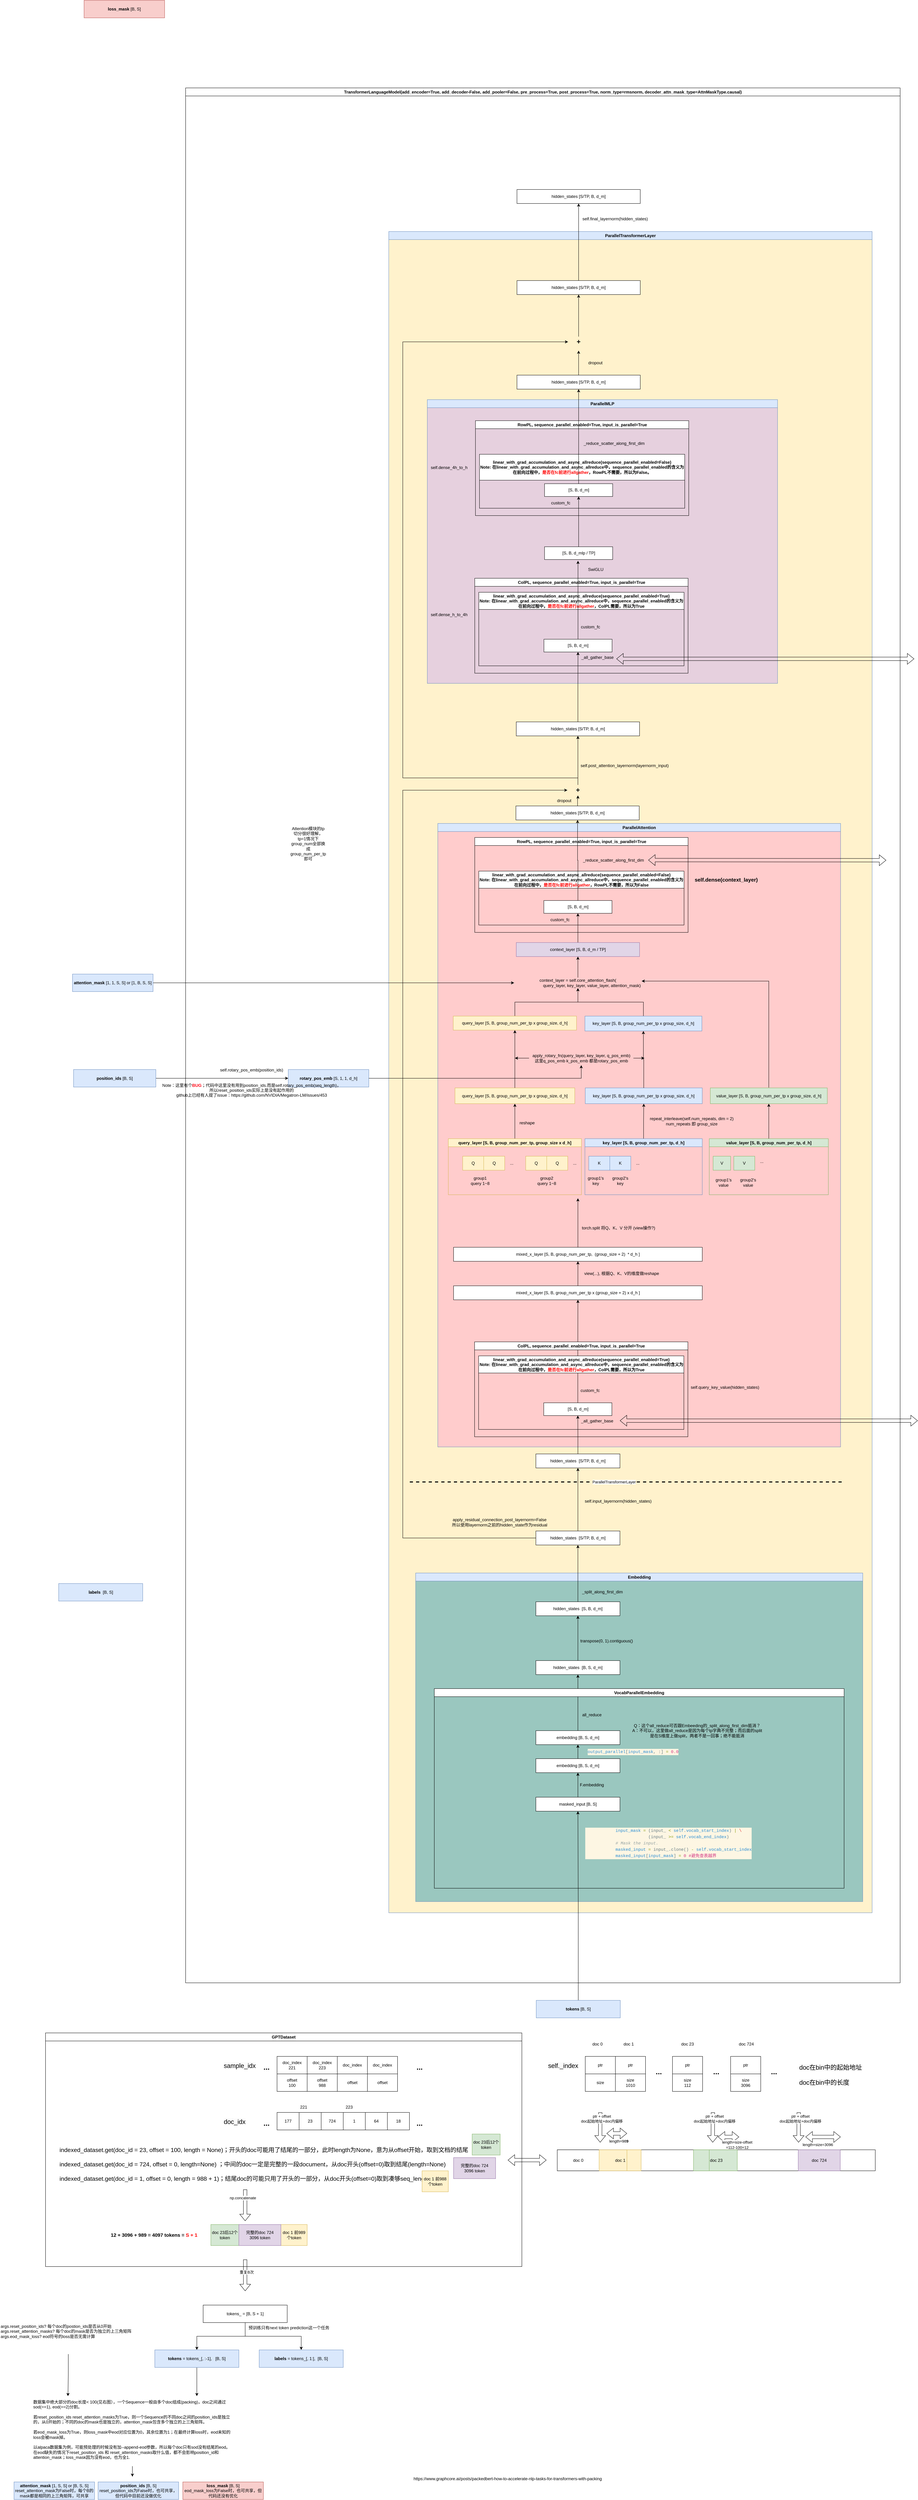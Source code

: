 <mxfile version="24.5.5" type="github">
  <diagram name="第 1 页" id="2IgsH-ITkYl6q4gYNYRC">
    <mxGraphModel dx="-4364" dy="5848" grid="1" gridSize="10" guides="1" tooltips="1" connect="1" arrows="1" fold="1" page="1" pageScale="1" pageWidth="827" pageHeight="1169" math="0" shadow="0">
      <root>
        <mxCell id="0" />
        <mxCell id="1" parent="0" />
        <mxCell id="2vjOk2sk5CpCFmqSpdgf-2" value="ParallelTransformerLayer" style="swimlane;whiteSpace=wrap;html=1;swimlaneFillColor=#FFF2CC;fillColor=#dae8fc;strokeColor=#6c8ebf;" vertex="1" parent="1">
          <mxGeometry x="8460" y="-3760" width="1380" height="4800" as="geometry" />
        </mxCell>
        <mxCell id="2vjOk2sk5CpCFmqSpdgf-3" value="hidden_states [S/TP, B, d_m]" style="rounded=0;whiteSpace=wrap;html=1;" vertex="1" parent="2vjOk2sk5CpCFmqSpdgf-2">
          <mxGeometry x="363" y="1640" width="352" height="40" as="geometry" />
        </mxCell>
        <mxCell id="2vjOk2sk5CpCFmqSpdgf-4" value="dropout" style="text;html=1;align=center;verticalAlign=middle;whiteSpace=wrap;rounded=0;" vertex="1" parent="2vjOk2sk5CpCFmqSpdgf-2">
          <mxGeometry x="471" y="1610" width="60" height="30" as="geometry" />
        </mxCell>
        <mxCell id="2vjOk2sk5CpCFmqSpdgf-5" value="ParallelAttention" style="swimlane;whiteSpace=wrap;html=1;fillColor=#dae8fc;strokeColor=#6c8ebf;swimlaneFillColor=#FFCCCC;" vertex="1" parent="2vjOk2sk5CpCFmqSpdgf-2">
          <mxGeometry x="140" y="1690" width="1150" height="1780" as="geometry" />
        </mxCell>
        <mxCell id="2vjOk2sk5CpCFmqSpdgf-307" style="edgeStyle=orthogonalEdgeStyle;rounded=0;orthogonalLoop=1;jettySize=auto;html=1;" edge="1" parent="2vjOk2sk5CpCFmqSpdgf-5" source="2vjOk2sk5CpCFmqSpdgf-47">
          <mxGeometry relative="1" as="geometry">
            <mxPoint x="220" y="670" as="targetPoint" />
          </mxGeometry>
        </mxCell>
        <mxCell id="2vjOk2sk5CpCFmqSpdgf-308" style="edgeStyle=orthogonalEdgeStyle;rounded=0;orthogonalLoop=1;jettySize=auto;html=1;" edge="1" parent="2vjOk2sk5CpCFmqSpdgf-5" source="2vjOk2sk5CpCFmqSpdgf-47">
          <mxGeometry relative="1" as="geometry">
            <mxPoint x="590" y="670" as="targetPoint" />
          </mxGeometry>
        </mxCell>
        <mxCell id="2vjOk2sk5CpCFmqSpdgf-47" value="apply_rotary_fn(query_layer, key_layer, q_pos_emb)&lt;div&gt;这里q_pos_emb k_pos_emb 都是rotary_pos_emb&lt;/div&gt;" style="text;html=1;align=center;verticalAlign=middle;whiteSpace=wrap;rounded=0;" vertex="1" parent="2vjOk2sk5CpCFmqSpdgf-5">
          <mxGeometry x="260.5" y="650" width="298" height="40" as="geometry" />
        </mxCell>
        <mxCell id="2vjOk2sk5CpCFmqSpdgf-6" value="self.dense(context_layer)" style="text;html=1;align=center;verticalAlign=middle;whiteSpace=wrap;rounded=0;fontSize=15;fontStyle=1" vertex="1" parent="2vjOk2sk5CpCFmqSpdgf-2">
          <mxGeometry x="880" y="1840" width="167" height="20" as="geometry" />
        </mxCell>
        <mxCell id="2vjOk2sk5CpCFmqSpdgf-7" value="ParallelMLP" style="swimlane;whiteSpace=wrap;html=1;fillColor=#dae8fc;strokeColor=#6c8ebf;swimlaneFillColor=#E6D0DE;" vertex="1" parent="2vjOk2sk5CpCFmqSpdgf-2">
          <mxGeometry x="110" y="480" width="1000" height="810" as="geometry" />
        </mxCell>
        <mxCell id="2vjOk2sk5CpCFmqSpdgf-8" value="hidden_states [S/TP, B, d_m]" style="rounded=0;whiteSpace=wrap;html=1;" vertex="1" parent="2vjOk2sk5CpCFmqSpdgf-2">
          <mxGeometry x="366" y="410" width="352" height="40" as="geometry" />
        </mxCell>
        <mxCell id="2vjOk2sk5CpCFmqSpdgf-9" value="hidden_states [S/TP, B, d_m]" style="rounded=0;whiteSpace=wrap;html=1;" vertex="1" parent="2vjOk2sk5CpCFmqSpdgf-2">
          <mxGeometry x="364" y="1400" width="352" height="40" as="geometry" />
        </mxCell>
        <mxCell id="2vjOk2sk5CpCFmqSpdgf-10" value="Embedding" style="swimlane;whiteSpace=wrap;html=1;swimlaneFillColor=#9AC7BF;fillColor=#dae8fc;strokeColor=#6c8ebf;" vertex="1" parent="2vjOk2sk5CpCFmqSpdgf-2">
          <mxGeometry x="76.75" y="3830" width="1276.5" height="938" as="geometry" />
        </mxCell>
        <mxCell id="2vjOk2sk5CpCFmqSpdgf-11" value="Q" style="rounded=0;whiteSpace=wrap;html=1;fillColor=#fff2cc;strokeColor=#d6b656;" vertex="1" parent="1">
          <mxGeometry x="8671" y="-1120" width="60" height="40" as="geometry" />
        </mxCell>
        <mxCell id="2vjOk2sk5CpCFmqSpdgf-12" value="K" style="rounded=0;whiteSpace=wrap;html=1;fillColor=#dae8fc;strokeColor=#6c8ebf;" vertex="1" parent="1">
          <mxGeometry x="9091" y="-1120" width="60" height="40" as="geometry" />
        </mxCell>
        <mxCell id="2vjOk2sk5CpCFmqSpdgf-13" value="V" style="rounded=0;whiteSpace=wrap;html=1;fillColor=#d5e8d4;strokeColor=#82b366;" vertex="1" parent="1">
          <mxGeometry x="9445" y="-1120" width="60" height="40" as="geometry" />
        </mxCell>
        <mxCell id="2vjOk2sk5CpCFmqSpdgf-14" value="Q" style="rounded=0;whiteSpace=wrap;html=1;fillColor=#fff2cc;strokeColor=#d6b656;" vertex="1" parent="1">
          <mxGeometry x="8731" y="-1120" width="60" height="40" as="geometry" />
        </mxCell>
        <mxCell id="2vjOk2sk5CpCFmqSpdgf-15" value="K" style="rounded=0;whiteSpace=wrap;html=1;fillColor=#dae8fc;strokeColor=#6c8ebf;" vertex="1" parent="1">
          <mxGeometry x="9031" y="-1120" width="60" height="40" as="geometry" />
        </mxCell>
        <mxCell id="2vjOk2sk5CpCFmqSpdgf-16" value="V" style="rounded=0;whiteSpace=wrap;html=1;fillColor=#d5e8d4;strokeColor=#82b366;" vertex="1" parent="1">
          <mxGeometry x="9386" y="-1120" width="50" height="40" as="geometry" />
        </mxCell>
        <mxCell id="2vjOk2sk5CpCFmqSpdgf-17" value="Q" style="rounded=0;whiteSpace=wrap;html=1;fillColor=#fff2cc;strokeColor=#d6b656;" vertex="1" parent="1">
          <mxGeometry x="8851" y="-1120" width="60" height="40" as="geometry" />
        </mxCell>
        <mxCell id="2vjOk2sk5CpCFmqSpdgf-18" value="Q" style="rounded=0;whiteSpace=wrap;html=1;fillColor=#fff2cc;strokeColor=#d6b656;" vertex="1" parent="1">
          <mxGeometry x="8911" y="-1120" width="60" height="40" as="geometry" />
        </mxCell>
        <mxCell id="2vjOk2sk5CpCFmqSpdgf-19" value="..." style="text;html=1;align=center;verticalAlign=middle;whiteSpace=wrap;rounded=0;" vertex="1" parent="1">
          <mxGeometry x="8781" y="-1115" width="60" height="30" as="geometry" />
        </mxCell>
        <mxCell id="2vjOk2sk5CpCFmqSpdgf-20" value="group1 query 1~8" style="text;html=1;align=center;verticalAlign=middle;whiteSpace=wrap;rounded=0;" vertex="1" parent="1">
          <mxGeometry x="8691" y="-1065" width="60" height="30" as="geometry" />
        </mxCell>
        <mxCell id="2vjOk2sk5CpCFmqSpdgf-21" value="group2 query 1~8" style="text;html=1;align=center;verticalAlign=middle;whiteSpace=wrap;rounded=0;" vertex="1" parent="1">
          <mxGeometry x="8881" y="-1065" width="60" height="30" as="geometry" />
        </mxCell>
        <mxCell id="2vjOk2sk5CpCFmqSpdgf-22" value="..." style="text;html=1;align=center;verticalAlign=middle;whiteSpace=wrap;rounded=0;" vertex="1" parent="1">
          <mxGeometry x="8961" y="-1115" width="60" height="30" as="geometry" />
        </mxCell>
        <mxCell id="2vjOk2sk5CpCFmqSpdgf-23" value="group1&#39;s key" style="text;html=1;align=center;verticalAlign=middle;whiteSpace=wrap;rounded=0;" vertex="1" parent="1">
          <mxGeometry x="9021" y="-1065" width="60" height="30" as="geometry" />
        </mxCell>
        <mxCell id="2vjOk2sk5CpCFmqSpdgf-24" value="group2&#39;s key" style="text;html=1;align=center;verticalAlign=middle;whiteSpace=wrap;rounded=0;" vertex="1" parent="1">
          <mxGeometry x="9091" y="-1065" width="60" height="30" as="geometry" />
        </mxCell>
        <mxCell id="2vjOk2sk5CpCFmqSpdgf-25" value="group1&#39;s value" style="text;html=1;align=center;verticalAlign=middle;whiteSpace=wrap;rounded=0;" vertex="1" parent="1">
          <mxGeometry x="9386" y="-1060" width="60" height="30" as="geometry" />
        </mxCell>
        <mxCell id="2vjOk2sk5CpCFmqSpdgf-26" value="group2&#39;s value" style="text;html=1;align=center;verticalAlign=middle;whiteSpace=wrap;rounded=0;" vertex="1" parent="1">
          <mxGeometry x="9456" y="-1060" width="60" height="30" as="geometry" />
        </mxCell>
        <mxCell id="2vjOk2sk5CpCFmqSpdgf-27" value="..." style="text;html=1;align=center;verticalAlign=middle;whiteSpace=wrap;rounded=0;" vertex="1" parent="1">
          <mxGeometry x="9141" y="-1115" width="60" height="30" as="geometry" />
        </mxCell>
        <mxCell id="2vjOk2sk5CpCFmqSpdgf-28" value="..." style="text;html=1;align=center;verticalAlign=middle;whiteSpace=wrap;rounded=0;" vertex="1" parent="1">
          <mxGeometry x="9495" y="-1120" width="60" height="30" as="geometry" />
        </mxCell>
        <mxCell id="2vjOk2sk5CpCFmqSpdgf-29" style="edgeStyle=orthogonalEdgeStyle;rounded=0;orthogonalLoop=1;jettySize=auto;html=1;entryX=0.5;entryY=1;entryDx=0;entryDy=0;" edge="1" parent="1" source="2vjOk2sk5CpCFmqSpdgf-30" target="2vjOk2sk5CpCFmqSpdgf-32">
          <mxGeometry relative="1" as="geometry" />
        </mxCell>
        <mxCell id="2vjOk2sk5CpCFmqSpdgf-30" value="mixed_x_layer [S, B, group_num_per_tp x (group_size + 2) x d_h ]" style="rounded=0;whiteSpace=wrap;html=1;" vertex="1" parent="1">
          <mxGeometry x="8645" y="-750" width="710" height="40" as="geometry" />
        </mxCell>
        <mxCell id="2vjOk2sk5CpCFmqSpdgf-31" style="edgeStyle=orthogonalEdgeStyle;rounded=0;orthogonalLoop=1;jettySize=auto;html=1;" edge="1" parent="1" source="2vjOk2sk5CpCFmqSpdgf-32">
          <mxGeometry relative="1" as="geometry">
            <mxPoint x="9000" y="-1000" as="targetPoint" />
          </mxGeometry>
        </mxCell>
        <mxCell id="2vjOk2sk5CpCFmqSpdgf-32" value="mixed_x_layer [S, B, group_num_per_tp,&amp;nbsp; (group_size + 2)&amp;nbsp; * d_h ]" style="rounded=0;whiteSpace=wrap;html=1;" vertex="1" parent="1">
          <mxGeometry x="8645" y="-860" width="710" height="40" as="geometry" />
        </mxCell>
        <mxCell id="2vjOk2sk5CpCFmqSpdgf-33" style="edgeStyle=orthogonalEdgeStyle;rounded=0;orthogonalLoop=1;jettySize=auto;html=1;" edge="1" parent="1" source="2vjOk2sk5CpCFmqSpdgf-34" target="2vjOk2sk5CpCFmqSpdgf-42">
          <mxGeometry relative="1" as="geometry" />
        </mxCell>
        <mxCell id="2vjOk2sk5CpCFmqSpdgf-34" value="query_layer [S, B, group_num_per_tp, group_size x d_h]" style="swimlane;whiteSpace=wrap;html=1;fillColor=#fff2cc;strokeColor=#d6b656;" vertex="1" parent="1">
          <mxGeometry x="8630" y="-1170" width="380" height="160" as="geometry" />
        </mxCell>
        <mxCell id="2vjOk2sk5CpCFmqSpdgf-35" style="edgeStyle=orthogonalEdgeStyle;rounded=0;orthogonalLoop=1;jettySize=auto;html=1;entryX=0.5;entryY=1;entryDx=0;entryDy=0;" edge="1" parent="1" source="2vjOk2sk5CpCFmqSpdgf-36" target="2vjOk2sk5CpCFmqSpdgf-51">
          <mxGeometry relative="1" as="geometry" />
        </mxCell>
        <mxCell id="2vjOk2sk5CpCFmqSpdgf-36" value="key_layer&amp;nbsp;&lt;span style=&quot;background-color: initial;&quot;&gt;[S, B, group_num_per_tp, d_h]&lt;/span&gt;" style="swimlane;whiteSpace=wrap;html=1;fillColor=#dae8fc;strokeColor=#6c8ebf;" vertex="1" parent="1">
          <mxGeometry x="9020" y="-1170" width="335" height="160" as="geometry">
            <mxRectangle x="6810" y="-1170" width="220" height="30" as="alternateBounds" />
          </mxGeometry>
        </mxCell>
        <mxCell id="2vjOk2sk5CpCFmqSpdgf-37" style="edgeStyle=orthogonalEdgeStyle;rounded=0;orthogonalLoop=1;jettySize=auto;html=1;entryX=0.5;entryY=1;entryDx=0;entryDy=0;" edge="1" parent="1" source="2vjOk2sk5CpCFmqSpdgf-38" target="2vjOk2sk5CpCFmqSpdgf-73">
          <mxGeometry relative="1" as="geometry" />
        </mxCell>
        <mxCell id="2vjOk2sk5CpCFmqSpdgf-38" value="value_layer&amp;nbsp;&lt;span style=&quot;background-color: initial;&quot;&gt;[S, B, group_num_per_tp, d_h]&lt;/span&gt;" style="swimlane;whiteSpace=wrap;html=1;fillColor=#d5e8d4;strokeColor=#82b366;" vertex="1" parent="1">
          <mxGeometry x="9375" y="-1170" width="340" height="160" as="geometry" />
        </mxCell>
        <mxCell id="2vjOk2sk5CpCFmqSpdgf-39" value="view(...), 根据Q、K、V的维度做reshape" style="text;html=1;align=center;verticalAlign=middle;whiteSpace=wrap;rounded=0;" vertex="1" parent="1">
          <mxGeometry x="9005" y="-800" width="240" height="30" as="geometry" />
        </mxCell>
        <mxCell id="2vjOk2sk5CpCFmqSpdgf-40" value="torch.split 将Q、K、V 分开 (view操作?)" style="text;html=1;align=center;verticalAlign=middle;whiteSpace=wrap;rounded=0;" vertex="1" parent="1">
          <mxGeometry x="8996" y="-930" width="240" height="30" as="geometry" />
        </mxCell>
        <mxCell id="2vjOk2sk5CpCFmqSpdgf-42" value="query_layer [S, B, group_num_per_tp x group_size, d_h]" style="rounded=0;whiteSpace=wrap;html=1;fillColor=#fff2cc;strokeColor=#d6b656;" vertex="1" parent="1">
          <mxGeometry x="8649" y="-1315" width="342" height="45" as="geometry" />
        </mxCell>
        <mxCell id="2vjOk2sk5CpCFmqSpdgf-46" value="reshape" style="text;html=1;align=center;verticalAlign=middle;whiteSpace=wrap;rounded=0;" vertex="1" parent="1">
          <mxGeometry x="8825" y="-1230" width="60" height="30" as="geometry" />
        </mxCell>
        <mxCell id="2vjOk2sk5CpCFmqSpdgf-48" style="edgeStyle=orthogonalEdgeStyle;rounded=0;orthogonalLoop=1;jettySize=auto;html=1;entryX=0.5;entryY=1;entryDx=0;entryDy=0;" edge="1" parent="1" source="2vjOk2sk5CpCFmqSpdgf-49" target="2vjOk2sk5CpCFmqSpdgf-56">
          <mxGeometry relative="1" as="geometry" />
        </mxCell>
        <mxCell id="2vjOk2sk5CpCFmqSpdgf-49" value="query_layer [S, B, group_num_per_tp x group_size, d_h]" style="rounded=0;whiteSpace=wrap;html=1;fillColor=#fff2cc;strokeColor=#d6b656;" vertex="1" parent="1">
          <mxGeometry x="8644" y="-1520" width="352" height="40" as="geometry" />
        </mxCell>
        <mxCell id="2vjOk2sk5CpCFmqSpdgf-51" value="key_layer [S, B, group_num_per_tp x group_size, d_h]" style="rounded=0;whiteSpace=wrap;html=1;fillColor=#dae8fc;strokeColor=#6c8ebf;" vertex="1" parent="1">
          <mxGeometry x="9021" y="-1315" width="334" height="45" as="geometry" />
        </mxCell>
        <mxCell id="2vjOk2sk5CpCFmqSpdgf-52" style="edgeStyle=orthogonalEdgeStyle;rounded=0;orthogonalLoop=1;jettySize=auto;html=1;entryX=0.5;entryY=1;entryDx=0;entryDy=0;" edge="1" parent="1" source="2vjOk2sk5CpCFmqSpdgf-53" target="2vjOk2sk5CpCFmqSpdgf-56">
          <mxGeometry relative="1" as="geometry" />
        </mxCell>
        <mxCell id="2vjOk2sk5CpCFmqSpdgf-53" value="key_layer [S, B, group_num_per_tp x group_size, d_h]" style="rounded=0;whiteSpace=wrap;html=1;fillColor=#dae8fc;strokeColor=#6c8ebf;" vertex="1" parent="1">
          <mxGeometry x="9020" y="-1520" width="334" height="42.5" as="geometry" />
        </mxCell>
        <mxCell id="2vjOk2sk5CpCFmqSpdgf-54" value="repeat_interleave(self.num_repeats, dim = 2)&lt;div&gt;num_repeats 即 group_size&lt;/div&gt;" style="text;html=1;align=center;verticalAlign=middle;whiteSpace=wrap;rounded=0;" vertex="1" parent="1">
          <mxGeometry x="9175" y="-1230" width="300" height="20" as="geometry" />
        </mxCell>
        <mxCell id="2vjOk2sk5CpCFmqSpdgf-55" style="edgeStyle=orthogonalEdgeStyle;rounded=0;orthogonalLoop=1;jettySize=auto;html=1;entryX=0.5;entryY=1;entryDx=0;entryDy=0;" edge="1" parent="1" source="2vjOk2sk5CpCFmqSpdgf-56" target="2vjOk2sk5CpCFmqSpdgf-58">
          <mxGeometry relative="1" as="geometry" />
        </mxCell>
        <mxCell id="2vjOk2sk5CpCFmqSpdgf-56" value="&lt;div&gt;context_layer = self.core_attention_flash(&lt;/div&gt;&lt;div&gt;&amp;nbsp; &amp;nbsp; &amp;nbsp; &amp;nbsp; &amp;nbsp; &amp;nbsp; &amp;nbsp; &amp;nbsp; &amp;nbsp; &amp;nbsp; &amp;nbsp; &amp;nbsp; query_layer, key_layer, value_layer, attention_mask)&lt;/div&gt;" style="text;html=1;align=center;verticalAlign=middle;whiteSpace=wrap;rounded=0;" vertex="1" parent="1">
          <mxGeometry x="8818" y="-1630" width="364" height="30" as="geometry" />
        </mxCell>
        <mxCell id="2vjOk2sk5CpCFmqSpdgf-57" style="edgeStyle=orthogonalEdgeStyle;rounded=0;orthogonalLoop=1;jettySize=auto;html=1;entryX=0.5;entryY=1;entryDx=0;entryDy=0;" edge="1" parent="1" source="2vjOk2sk5CpCFmqSpdgf-58" target="2vjOk2sk5CpCFmqSpdgf-77">
          <mxGeometry relative="1" as="geometry">
            <mxPoint x="9441" y="-1860" as="targetPoint" />
          </mxGeometry>
        </mxCell>
        <mxCell id="2vjOk2sk5CpCFmqSpdgf-58" value="context_layer [S, B, d_m / TP]" style="rounded=0;whiteSpace=wrap;html=1;fillColor=#e1d5e7;strokeColor=#9673a6;" vertex="1" parent="1">
          <mxGeometry x="8824" y="-1730" width="352" height="40" as="geometry" />
        </mxCell>
        <mxCell id="2vjOk2sk5CpCFmqSpdgf-59" style="edgeStyle=orthogonalEdgeStyle;rounded=0;orthogonalLoop=1;jettySize=auto;html=1;" edge="1" parent="1" source="2vjOk2sk5CpCFmqSpdgf-3" target="2vjOk2sk5CpCFmqSpdgf-71">
          <mxGeometry relative="1" as="geometry" />
        </mxCell>
        <mxCell id="2vjOk2sk5CpCFmqSpdgf-60" value="Attention模块的tp切分很好理解，tp=1情况下group_num全部换成group_num_per_tp即可&lt;div&gt;&lt;br&gt;&lt;/div&gt;" style="text;html=1;align=center;verticalAlign=middle;whiteSpace=wrap;rounded=0;" vertex="1" parent="1">
          <mxGeometry x="8200" y="-2020" width="60" height="30" as="geometry" />
        </mxCell>
        <mxCell id="2vjOk2sk5CpCFmqSpdgf-61" style="edgeStyle=orthogonalEdgeStyle;rounded=0;orthogonalLoop=1;jettySize=auto;html=1;entryX=0.5;entryY=1;entryDx=0;entryDy=0;" edge="1" parent="1" source="2vjOk2sk5CpCFmqSpdgf-62" target="2vjOk2sk5CpCFmqSpdgf-82">
          <mxGeometry relative="1" as="geometry" />
        </mxCell>
        <mxCell id="2vjOk2sk5CpCFmqSpdgf-62" value="hidden_states&amp;nbsp; [S/TP, B, d_m]" style="rounded=0;whiteSpace=wrap;html=1;" vertex="1" parent="1">
          <mxGeometry x="8880" y="-270" width="240" height="40" as="geometry" />
        </mxCell>
        <mxCell id="2vjOk2sk5CpCFmqSpdgf-63" value="self.input_layernorm(hidden_states)" style="text;html=1;align=center;verticalAlign=middle;whiteSpace=wrap;rounded=0;" vertex="1" parent="1">
          <mxGeometry x="9000" y="-150" width="230" height="30" as="geometry" />
        </mxCell>
        <mxCell id="2vjOk2sk5CpCFmqSpdgf-64" style="edgeStyle=orthogonalEdgeStyle;rounded=0;orthogonalLoop=1;jettySize=auto;html=1;entryX=0.5;entryY=1;entryDx=0;entryDy=0;" edge="1" parent="1" source="2vjOk2sk5CpCFmqSpdgf-66" target="2vjOk2sk5CpCFmqSpdgf-62">
          <mxGeometry relative="1" as="geometry">
            <mxPoint x="9000" y="60" as="targetPoint" />
          </mxGeometry>
        </mxCell>
        <mxCell id="2vjOk2sk5CpCFmqSpdgf-65" style="edgeStyle=orthogonalEdgeStyle;rounded=0;orthogonalLoop=1;jettySize=auto;html=1;entryX=0;entryY=0.5;entryDx=0;entryDy=0;" edge="1" parent="1" source="2vjOk2sk5CpCFmqSpdgf-66" target="2vjOk2sk5CpCFmqSpdgf-71">
          <mxGeometry relative="1" as="geometry">
            <Array as="points">
              <mxPoint x="8500" y="-30" />
              <mxPoint x="8500" y="-2165" />
            </Array>
          </mxGeometry>
        </mxCell>
        <mxCell id="2vjOk2sk5CpCFmqSpdgf-66" value="hidden_states&amp;nbsp; [S/TP, B, d_m]" style="rounded=0;whiteSpace=wrap;html=1;" vertex="1" parent="1">
          <mxGeometry x="8880" y="-50" width="240" height="40" as="geometry" />
        </mxCell>
        <mxCell id="2vjOk2sk5CpCFmqSpdgf-67" style="edgeStyle=orthogonalEdgeStyle;rounded=0;orthogonalLoop=1;jettySize=auto;html=1;" edge="1" parent="1" source="2vjOk2sk5CpCFmqSpdgf-9" target="2vjOk2sk5CpCFmqSpdgf-135">
          <mxGeometry relative="1" as="geometry">
            <mxPoint x="9000" y="-2500" as="targetPoint" />
          </mxGeometry>
        </mxCell>
        <mxCell id="2vjOk2sk5CpCFmqSpdgf-68" value="self.post_attention_layernorm(layernorm_input)" style="text;html=1;align=center;verticalAlign=middle;whiteSpace=wrap;rounded=0;" vertex="1" parent="1">
          <mxGeometry x="8979" y="-2240" width="309" height="10" as="geometry" />
        </mxCell>
        <mxCell id="2vjOk2sk5CpCFmqSpdgf-69" style="edgeStyle=orthogonalEdgeStyle;rounded=0;orthogonalLoop=1;jettySize=auto;html=1;entryX=0;entryY=0.5;entryDx=0;entryDy=0;exitX=0.5;exitY=0;exitDx=0;exitDy=0;" edge="1" parent="1" source="2vjOk2sk5CpCFmqSpdgf-71" target="2vjOk2sk5CpCFmqSpdgf-105">
          <mxGeometry relative="1" as="geometry">
            <mxPoint x="8510" y="-3420" as="targetPoint" />
            <Array as="points">
              <mxPoint x="9000" y="-2200" />
              <mxPoint x="8500" y="-2200" />
              <mxPoint x="8500" y="-3445" />
            </Array>
          </mxGeometry>
        </mxCell>
        <mxCell id="2vjOk2sk5CpCFmqSpdgf-70" style="edgeStyle=orthogonalEdgeStyle;rounded=0;orthogonalLoop=1;jettySize=auto;html=1;entryX=0.5;entryY=1;entryDx=0;entryDy=0;" edge="1" parent="1" source="2vjOk2sk5CpCFmqSpdgf-71" target="2vjOk2sk5CpCFmqSpdgf-9">
          <mxGeometry relative="1" as="geometry" />
        </mxCell>
        <mxCell id="2vjOk2sk5CpCFmqSpdgf-71" value="+" style="text;html=1;align=center;verticalAlign=middle;whiteSpace=wrap;rounded=0;fontSize=19;fontStyle=1" vertex="1" parent="1">
          <mxGeometry x="8970" y="-2180" width="60" height="30" as="geometry" />
        </mxCell>
        <mxCell id="2vjOk2sk5CpCFmqSpdgf-72" style="edgeStyle=orthogonalEdgeStyle;rounded=0;orthogonalLoop=1;jettySize=auto;html=1;" edge="1" parent="1" target="2vjOk2sk5CpCFmqSpdgf-56">
          <mxGeometry relative="1" as="geometry">
            <mxPoint x="9545" y="-1316" as="sourcePoint" />
            <mxPoint x="9182" y="-1623.5" as="targetPoint" />
            <Array as="points">
              <mxPoint x="9545" y="-1620" />
            </Array>
          </mxGeometry>
        </mxCell>
        <mxCell id="2vjOk2sk5CpCFmqSpdgf-73" value="value_layer [S, B, group_num_per_tp x group_size, d_h]" style="rounded=0;whiteSpace=wrap;html=1;fillColor=#d5e8d4;strokeColor=#82b366;" vertex="1" parent="1">
          <mxGeometry x="9378" y="-1315" width="334" height="45" as="geometry" />
        </mxCell>
        <mxCell id="2vjOk2sk5CpCFmqSpdgf-74" value="RowPL,&amp;nbsp;sequence_parallel_enabled=True,&amp;nbsp;input_is_parallel=True" style="swimlane;whiteSpace=wrap;html=1;" vertex="1" parent="1">
          <mxGeometry x="8705.5" y="-2030" width="609" height="271" as="geometry" />
        </mxCell>
        <mxCell id="2vjOk2sk5CpCFmqSpdgf-75" value="_reduce_scatter_along_first_dim" style="text;html=1;align=center;verticalAlign=middle;resizable=0;points=[];autosize=1;strokeColor=none;fillColor=none;" vertex="1" parent="2vjOk2sk5CpCFmqSpdgf-74">
          <mxGeometry x="295" y="50" width="200" height="30" as="geometry" />
        </mxCell>
        <mxCell id="2vjOk2sk5CpCFmqSpdgf-76" value="&lt;div&gt;linear_with_grad_accumulation_and_async_allreduce(sequence_parallel_enabled=False)&lt;/div&gt;&lt;div&gt;Note: 在&lt;span style=&quot;background-color: initial;&quot;&gt;linear_with_grad_accumulation_and_async_allreduce中，&lt;/span&gt;&lt;span style=&quot;background-color: initial;&quot;&gt;sequence_parallel_enabled的含义为在前向过程中，&lt;font color=&quot;#ff0000&quot;&gt;是否在fc前进行allgather&lt;/font&gt;，RowPL不需要，所以为False&lt;/span&gt;&lt;/div&gt;" style="swimlane;whiteSpace=wrap;html=1;startSize=49;" vertex="1" parent="2vjOk2sk5CpCFmqSpdgf-74">
          <mxGeometry x="11.5" y="96" width="586" height="154" as="geometry" />
        </mxCell>
        <mxCell id="2vjOk2sk5CpCFmqSpdgf-77" value="[S, B, d_m]" style="rounded=0;whiteSpace=wrap;html=1;" vertex="1" parent="2vjOk2sk5CpCFmqSpdgf-76">
          <mxGeometry x="185.75" y="84" width="194.5" height="36.5" as="geometry" />
        </mxCell>
        <mxCell id="2vjOk2sk5CpCFmqSpdgf-78" value="custom_fc" style="text;html=1;align=center;verticalAlign=middle;whiteSpace=wrap;rounded=0;" vertex="1" parent="2vjOk2sk5CpCFmqSpdgf-76">
          <mxGeometry x="201.5" y="124" width="60" height="30" as="geometry" />
        </mxCell>
        <mxCell id="2vjOk2sk5CpCFmqSpdgf-79" style="edgeStyle=orthogonalEdgeStyle;rounded=0;orthogonalLoop=1;jettySize=auto;html=1;entryX=0.5;entryY=1;entryDx=0;entryDy=0;" edge="1" parent="1" source="2vjOk2sk5CpCFmqSpdgf-82" target="2vjOk2sk5CpCFmqSpdgf-30">
          <mxGeometry relative="1" as="geometry" />
        </mxCell>
        <mxCell id="2vjOk2sk5CpCFmqSpdgf-80" value="ColPL,&amp;nbsp;sequence_parallel_enabled=True,&amp;nbsp;input_is_parallel=True" style="swimlane;whiteSpace=wrap;html=1;" vertex="1" parent="1">
          <mxGeometry x="8705" y="-590" width="609" height="271" as="geometry" />
        </mxCell>
        <mxCell id="2vjOk2sk5CpCFmqSpdgf-81" value="&lt;div&gt;linear_with_grad_accumulation_and_async_allreduce(sequence_parallel_enabled=True)&lt;/div&gt;&lt;div&gt;Note: 在&lt;span style=&quot;background-color: initial;&quot;&gt;linear_with_grad_accumulation_and_async_allreduce中，&lt;/span&gt;&lt;span style=&quot;background-color: initial;&quot;&gt;sequence_parallel_enabled的含义为在前向过程中，&lt;font color=&quot;#ff0000&quot;&gt;是否在fc前进行allgather&lt;/font&gt;，ColPL需要，所以为True&lt;/span&gt;&lt;/div&gt;" style="swimlane;whiteSpace=wrap;html=1;startSize=49;" vertex="1" parent="2vjOk2sk5CpCFmqSpdgf-80">
          <mxGeometry x="11.5" y="40" width="586" height="210" as="geometry" />
        </mxCell>
        <mxCell id="2vjOk2sk5CpCFmqSpdgf-82" value="[S, B, d_m]" style="rounded=0;whiteSpace=wrap;html=1;" vertex="1" parent="2vjOk2sk5CpCFmqSpdgf-81">
          <mxGeometry x="186" y="134" width="194.5" height="36.5" as="geometry" />
        </mxCell>
        <mxCell id="2vjOk2sk5CpCFmqSpdgf-83" value="_all_gather_base" style="text;html=1;align=center;verticalAlign=middle;whiteSpace=wrap;rounded=0;" vertex="1" parent="2vjOk2sk5CpCFmqSpdgf-81">
          <mxGeometry x="308.5" y="170.5" width="60" height="30" as="geometry" />
        </mxCell>
        <mxCell id="2vjOk2sk5CpCFmqSpdgf-84" value="custom_fc" style="text;html=1;align=center;verticalAlign=middle;whiteSpace=wrap;rounded=0;" vertex="1" parent="2vjOk2sk5CpCFmqSpdgf-81">
          <mxGeometry x="288.5" y="84" width="60" height="30" as="geometry" />
        </mxCell>
        <mxCell id="2vjOk2sk5CpCFmqSpdgf-85" value="" style="shape=flexArrow;endArrow=classic;startArrow=classic;html=1;rounded=0;" edge="1" parent="1">
          <mxGeometry width="100" height="100" relative="1" as="geometry">
            <mxPoint x="9120" y="-365" as="sourcePoint" />
            <mxPoint x="9970" y="-365" as="targetPoint" />
          </mxGeometry>
        </mxCell>
        <mxCell id="2vjOk2sk5CpCFmqSpdgf-86" value="" style="shape=flexArrow;endArrow=classic;startArrow=classic;html=1;rounded=0;" edge="1" parent="1">
          <mxGeometry width="100" height="100" relative="1" as="geometry">
            <mxPoint x="9201" y="-1965.5" as="sourcePoint" />
            <mxPoint x="9880" y="-1965" as="targetPoint" />
          </mxGeometry>
        </mxCell>
        <mxCell id="2vjOk2sk5CpCFmqSpdgf-87" style="edgeStyle=orthogonalEdgeStyle;rounded=0;orthogonalLoop=1;jettySize=auto;html=1;" edge="1" parent="1" source="2vjOk2sk5CpCFmqSpdgf-77" target="2vjOk2sk5CpCFmqSpdgf-3">
          <mxGeometry relative="1" as="geometry" />
        </mxCell>
        <mxCell id="2vjOk2sk5CpCFmqSpdgf-88" value="apply_residual_connection_post_layernorm=False&lt;div&gt;所以使用layernorm之前的hidden_state作为residual&lt;/div&gt;" style="text;html=1;align=center;verticalAlign=middle;resizable=0;points=[];autosize=1;strokeColor=none;fillColor=none;" vertex="1" parent="1">
          <mxGeometry x="8626" y="-95" width="300" height="40" as="geometry" />
        </mxCell>
        <mxCell id="2vjOk2sk5CpCFmqSpdgf-89" value="" style="endArrow=none;dashed=1;html=1;rounded=0;strokeWidth=3;" edge="1" parent="1">
          <mxGeometry width="50" height="50" relative="1" as="geometry">
            <mxPoint x="8520" y="-190" as="sourcePoint" />
            <mxPoint x="9753.75" y="-190" as="targetPoint" />
          </mxGeometry>
        </mxCell>
        <mxCell id="2vjOk2sk5CpCFmqSpdgf-90" value="ParallelTransformerLayer" style="edgeLabel;html=1;align=center;verticalAlign=middle;resizable=0;points=[];" vertex="1" connectable="0" parent="2vjOk2sk5CpCFmqSpdgf-89">
          <mxGeometry x="-0.055" relative="1" as="geometry">
            <mxPoint as="offset" />
          </mxGeometry>
        </mxCell>
        <mxCell id="2vjOk2sk5CpCFmqSpdgf-91" value="self.query_key_value(hidden_states)" style="text;html=1;align=center;verticalAlign=middle;whiteSpace=wrap;rounded=0;" vertex="1" parent="1">
          <mxGeometry x="9310" y="-470" width="220" height="20" as="geometry" />
        </mxCell>
        <mxCell id="2vjOk2sk5CpCFmqSpdgf-92" value="" style="shape=flexArrow;endArrow=classic;startArrow=classic;html=1;rounded=0;" edge="1" parent="1">
          <mxGeometry width="100" height="100" relative="1" as="geometry">
            <mxPoint x="9110" y="-2540" as="sourcePoint" />
            <mxPoint x="9960" y="-2540" as="targetPoint" />
          </mxGeometry>
        </mxCell>
        <mxCell id="2vjOk2sk5CpCFmqSpdgf-93" style="edgeStyle=orthogonalEdgeStyle;rounded=0;orthogonalLoop=1;jettySize=auto;html=1;entryX=0.5;entryY=1;entryDx=0;entryDy=0;" edge="1" parent="1" source="2vjOk2sk5CpCFmqSpdgf-94" target="2vjOk2sk5CpCFmqSpdgf-98">
          <mxGeometry relative="1" as="geometry" />
        </mxCell>
        <mxCell id="2vjOk2sk5CpCFmqSpdgf-94" value="[S, B, d_mlp / TP]" style="rounded=0;whiteSpace=wrap;html=1;" vertex="1" parent="1">
          <mxGeometry x="8904.75" y="-2860" width="194.5" height="36.5" as="geometry" />
        </mxCell>
        <mxCell id="2vjOk2sk5CpCFmqSpdgf-95" value="RowPL,&amp;nbsp;sequence_parallel_enabled=True,&amp;nbsp;input_is_parallel=True" style="swimlane;whiteSpace=wrap;html=1;" vertex="1" parent="1">
          <mxGeometry x="8707.5" y="-3220" width="609" height="271" as="geometry" />
        </mxCell>
        <mxCell id="2vjOk2sk5CpCFmqSpdgf-96" value="_reduce_scatter_along_first_dim" style="text;html=1;align=center;verticalAlign=middle;resizable=0;points=[];autosize=1;strokeColor=none;fillColor=none;" vertex="1" parent="2vjOk2sk5CpCFmqSpdgf-95">
          <mxGeometry x="295" y="50" width="200" height="30" as="geometry" />
        </mxCell>
        <mxCell id="2vjOk2sk5CpCFmqSpdgf-97" value="&lt;div&gt;linear_with_grad_accumulation_and_async_allreduce(sequence_parallel_enabled=False)&lt;/div&gt;&lt;div&gt;Note: 在&lt;span style=&quot;background-color: initial;&quot;&gt;linear_with_grad_accumulation_and_async_allreduce中，&lt;/span&gt;&lt;span style=&quot;background-color: initial;&quot;&gt;sequence_parallel_enabled的含义为在前向过程中，&lt;font color=&quot;#ff0000&quot;&gt;是否在fc前进行allgather&lt;/font&gt;，RowPL不需要，所以为False。&lt;/span&gt;&lt;/div&gt;" style="swimlane;whiteSpace=wrap;html=1;startSize=74;" vertex="1" parent="2vjOk2sk5CpCFmqSpdgf-95">
          <mxGeometry x="11.5" y="96" width="586" height="154" as="geometry" />
        </mxCell>
        <mxCell id="2vjOk2sk5CpCFmqSpdgf-98" value="[S, B, d_m]" style="rounded=0;whiteSpace=wrap;html=1;" vertex="1" parent="2vjOk2sk5CpCFmqSpdgf-97">
          <mxGeometry x="185.75" y="84" width="194.5" height="36.5" as="geometry" />
        </mxCell>
        <mxCell id="2vjOk2sk5CpCFmqSpdgf-99" value="custom_fc" style="text;html=1;align=center;verticalAlign=middle;whiteSpace=wrap;rounded=0;" vertex="1" parent="2vjOk2sk5CpCFmqSpdgf-97">
          <mxGeometry x="201.5" y="124" width="60" height="30" as="geometry" />
        </mxCell>
        <mxCell id="2vjOk2sk5CpCFmqSpdgf-100" style="edgeStyle=orthogonalEdgeStyle;rounded=0;orthogonalLoop=1;jettySize=auto;html=1;" edge="1" parent="1" source="2vjOk2sk5CpCFmqSpdgf-8">
          <mxGeometry relative="1" as="geometry">
            <mxPoint x="9002" y="-3420" as="targetPoint" />
          </mxGeometry>
        </mxCell>
        <mxCell id="2vjOk2sk5CpCFmqSpdgf-101" value="self.dense_h_to_4h" style="text;whiteSpace=wrap;" vertex="1" parent="1">
          <mxGeometry x="8578" y="-2680" width="139" height="26" as="geometry" />
        </mxCell>
        <mxCell id="2vjOk2sk5CpCFmqSpdgf-102" value="SwiGLU" style="text;html=1;align=center;verticalAlign=middle;whiteSpace=wrap;rounded=0;" vertex="1" parent="1">
          <mxGeometry x="9021" y="-2810" width="60" height="30" as="geometry" />
        </mxCell>
        <mxCell id="2vjOk2sk5CpCFmqSpdgf-103" value="self.dense_4h_to_h" style="text;whiteSpace=wrap;" vertex="1" parent="1">
          <mxGeometry x="8578" y="-3100" width="120" height="20" as="geometry" />
        </mxCell>
        <mxCell id="2vjOk2sk5CpCFmqSpdgf-104" style="edgeStyle=orthogonalEdgeStyle;rounded=0;orthogonalLoop=1;jettySize=auto;html=1;entryX=0.5;entryY=1;entryDx=0;entryDy=0;" edge="1" parent="1" source="2vjOk2sk5CpCFmqSpdgf-105" target="2vjOk2sk5CpCFmqSpdgf-108">
          <mxGeometry relative="1" as="geometry">
            <mxPoint x="9002" y="-3570" as="targetPoint" />
          </mxGeometry>
        </mxCell>
        <mxCell id="2vjOk2sk5CpCFmqSpdgf-105" value="+" style="text;html=1;align=center;verticalAlign=middle;whiteSpace=wrap;rounded=0;fontSize=19;fontStyle=1" vertex="1" parent="1">
          <mxGeometry x="8972" y="-3460" width="60" height="30" as="geometry" />
        </mxCell>
        <mxCell id="2vjOk2sk5CpCFmqSpdgf-106" value="dropout" style="text;html=1;align=center;verticalAlign=middle;whiteSpace=wrap;rounded=0;" vertex="1" parent="1">
          <mxGeometry x="9020" y="-3400" width="60" height="30" as="geometry" />
        </mxCell>
        <mxCell id="2vjOk2sk5CpCFmqSpdgf-107" style="edgeStyle=orthogonalEdgeStyle;rounded=0;orthogonalLoop=1;jettySize=auto;html=1;entryX=0.5;entryY=1;entryDx=0;entryDy=0;" edge="1" parent="1" source="2vjOk2sk5CpCFmqSpdgf-108" target="2vjOk2sk5CpCFmqSpdgf-129">
          <mxGeometry relative="1" as="geometry">
            <mxPoint x="9002" y="-3800" as="targetPoint" />
          </mxGeometry>
        </mxCell>
        <mxCell id="2vjOk2sk5CpCFmqSpdgf-108" value="hidden_states [S/TP, B, d_m]" style="rounded=0;whiteSpace=wrap;html=1;" vertex="1" parent="1">
          <mxGeometry x="8826" y="-3620" width="352" height="40" as="geometry" />
        </mxCell>
        <mxCell id="2vjOk2sk5CpCFmqSpdgf-109" value="_split_along_first_dim" style="text;whiteSpace=wrap;" vertex="1" parent="1">
          <mxGeometry x="9010" y="110" width="150" height="40" as="geometry" />
        </mxCell>
        <mxCell id="2vjOk2sk5CpCFmqSpdgf-110" style="edgeStyle=orthogonalEdgeStyle;rounded=0;orthogonalLoop=1;jettySize=auto;html=1;entryX=0.5;entryY=1;entryDx=0;entryDy=0;" edge="1" parent="1" source="2vjOk2sk5CpCFmqSpdgf-111" target="2vjOk2sk5CpCFmqSpdgf-66">
          <mxGeometry relative="1" as="geometry" />
        </mxCell>
        <mxCell id="2vjOk2sk5CpCFmqSpdgf-111" value="hidden_states&amp;nbsp; [S, B, d_m]" style="rounded=0;whiteSpace=wrap;html=1;" vertex="1" parent="1">
          <mxGeometry x="8880" y="152" width="240" height="40" as="geometry" />
        </mxCell>
        <mxCell id="2vjOk2sk5CpCFmqSpdgf-112" style="edgeStyle=orthogonalEdgeStyle;rounded=0;orthogonalLoop=1;jettySize=auto;html=1;entryX=0.5;entryY=1;entryDx=0;entryDy=0;" edge="1" parent="1" source="2vjOk2sk5CpCFmqSpdgf-113" target="2vjOk2sk5CpCFmqSpdgf-111">
          <mxGeometry relative="1" as="geometry" />
        </mxCell>
        <mxCell id="2vjOk2sk5CpCFmqSpdgf-113" value="hidden_states&amp;nbsp; [B, S, d_m]" style="rounded=0;whiteSpace=wrap;html=1;" vertex="1" parent="1">
          <mxGeometry x="8880" y="320" width="240" height="40" as="geometry" />
        </mxCell>
        <mxCell id="2vjOk2sk5CpCFmqSpdgf-114" value="transpose(0, 1).contiguous()" style="text;whiteSpace=wrap;" vertex="1" parent="1">
          <mxGeometry x="9005" y="250" width="180" height="40" as="geometry" />
        </mxCell>
        <mxCell id="2vjOk2sk5CpCFmqSpdgf-115" style="edgeStyle=orthogonalEdgeStyle;rounded=0;orthogonalLoop=1;jettySize=auto;html=1;exitX=0.5;exitY=0;exitDx=0;exitDy=0;" edge="1" parent="1" source="2vjOk2sk5CpCFmqSpdgf-288">
          <mxGeometry relative="1" as="geometry">
            <mxPoint x="9000" y="750" as="targetPoint" />
            <mxPoint x="9000" y="1070" as="sourcePoint" />
          </mxGeometry>
        </mxCell>
        <UserObject label="&lt;div style=&quot;color: #657b83;background-color: #fdf6e3;font-family: Menlo, Monaco, &#39;Courier New&#39;, monospace;font-weight: normal;font-size: 12px;line-height: 18px;white-space: pre;&quot;&gt;&lt;div&gt;&lt;span style=&quot;color: #657b83;&quot;&gt;            &lt;/span&gt;&lt;span style=&quot;color: #268bd2;&quot;&gt;input_mask&lt;/span&gt;&lt;span style=&quot;color: #657b83;&quot;&gt; &lt;/span&gt;&lt;span style=&quot;color: #859900;&quot;&gt;=&lt;/span&gt;&lt;span style=&quot;color: #657b83;&quot;&gt; (input_ &lt;/span&gt;&lt;span style=&quot;color: #859900;&quot;&gt;&amp;lt;&lt;/span&gt;&lt;span style=&quot;color: #657b83;&quot;&gt; &lt;/span&gt;&lt;span style=&quot;color: #268bd2;&quot;&gt;self&lt;/span&gt;&lt;span style=&quot;color: #657b83;&quot;&gt;.&lt;/span&gt;&lt;span style=&quot;color: #268bd2;&quot;&gt;vocab_start_index&lt;/span&gt;&lt;span style=&quot;color: #657b83;&quot;&gt;) &lt;/span&gt;&lt;span style=&quot;color: #859900;&quot;&gt;|&lt;/span&gt;&lt;span style=&quot;color: #657b83;&quot;&gt; &lt;/span&gt;&lt;span style=&quot;color: #dc322f;&quot;&gt;\&lt;/span&gt;&lt;/div&gt;&lt;div&gt;&lt;span style=&quot;color: #657b83;&quot;&gt;                         (input_ &lt;/span&gt;&lt;span style=&quot;color: #859900;&quot;&gt;&amp;gt;=&lt;/span&gt;&lt;span style=&quot;color: #657b83;&quot;&gt; &lt;/span&gt;&lt;span style=&quot;color: #268bd2;&quot;&gt;self&lt;/span&gt;&lt;span style=&quot;color: #657b83;&quot;&gt;.&lt;/span&gt;&lt;span style=&quot;color: #268bd2;&quot;&gt;vocab_end_index&lt;/span&gt;&lt;span style=&quot;color: #657b83;&quot;&gt;)&lt;/span&gt;&lt;/div&gt;&lt;div&gt;&lt;span style=&quot;color: #657b83;&quot;&gt;            &lt;/span&gt;&lt;span style=&quot;color: #93a1a1;font-style: italic;&quot;&gt;# Mask the input.&lt;/span&gt;&lt;/div&gt;&lt;div&gt;&lt;span style=&quot;color: #657b83;&quot;&gt;            &lt;/span&gt;&lt;span style=&quot;color: #268bd2;&quot;&gt;masked_input&lt;/span&gt;&lt;span style=&quot;color: #657b83;&quot;&gt; &lt;/span&gt;&lt;span style=&quot;color: #859900;&quot;&gt;=&lt;/span&gt;&lt;span style=&quot;color: #657b83;&quot;&gt; input_.clone() &lt;/span&gt;&lt;span style=&quot;color: #859900;&quot;&gt;-&lt;/span&gt;&lt;span style=&quot;color: #657b83;&quot;&gt; &lt;/span&gt;&lt;span style=&quot;color: #268bd2;&quot;&gt;self&lt;/span&gt;&lt;span style=&quot;color: #657b83;&quot;&gt;.&lt;/span&gt;&lt;span style=&quot;color: #268bd2;&quot;&gt;vocab_start_index&lt;/span&gt;&lt;/div&gt;&lt;div&gt;&lt;span style=&quot;color: #657b83;&quot;&gt;            &lt;/span&gt;&lt;span style=&quot;color: #268bd2;&quot;&gt;masked_input&lt;/span&gt;&lt;span style=&quot;color: #657b83;&quot;&gt;[&lt;/span&gt;&lt;span style=&quot;color: #268bd2;&quot;&gt;input_mask&lt;/span&gt;&lt;span style=&quot;color: #657b83;&quot;&gt;] &lt;/span&gt;&lt;span style=&quot;color: #859900;&quot;&gt;=&lt;/span&gt;&lt;span style=&quot;color: #657b83;&quot;&gt; &lt;/span&gt;&lt;span style=&quot;color: #d33682;&quot;&gt;0 #避免查表越界&lt;/span&gt;&lt;/div&gt;&lt;/div&gt;" link="&lt;div style=&quot;color: #657b83;background-color: #fdf6e3;font-family: Menlo, Monaco, &#39;Courier New&#39;, monospace;font-weight: normal;font-size: 12px;line-height: 18px;white-space: pre;&quot;&gt;&lt;div&gt;&lt;span style=&quot;color: #657b83;&quot;&gt;            &lt;/span&gt;&lt;span style=&quot;color: #268bd2;&quot;&gt;input_mask&lt;/span&gt;&lt;span style=&quot;color: #657b83;&quot;&gt; &lt;/span&gt;&lt;span style=&quot;color: #859900;&quot;&gt;=&lt;/span&gt;&lt;span style=&quot;color: #657b83;&quot;&gt; (input_ &lt;/span&gt;&lt;span style=&quot;color: #859900;&quot;&gt;&amp;lt;&lt;/span&gt;&lt;span style=&quot;color: #657b83;&quot;&gt; &lt;/span&gt;&lt;span style=&quot;color: #268bd2;&quot;&gt;self&lt;/span&gt;&lt;span style=&quot;color: #657b83;&quot;&gt;.&lt;/span&gt;&lt;span style=&quot;color: #268bd2;&quot;&gt;vocab_start_index&lt;/span&gt;&lt;span style=&quot;color: #657b83;&quot;&gt;) &lt;/span&gt;&lt;span style=&quot;color: #859900;&quot;&gt;|&lt;/span&gt;&lt;span style=&quot;color: #657b83;&quot;&gt; &lt;/span&gt;&lt;span style=&quot;color: #dc322f;&quot;&gt;\&lt;/span&gt;&lt;/div&gt;&lt;div&gt;&lt;span style=&quot;color: #657b83;&quot;&gt;                         (input_ &lt;/span&gt;&lt;span style=&quot;color: #859900;&quot;&gt;&amp;gt;=&lt;/span&gt;&lt;span style=&quot;color: #657b83;&quot;&gt; &lt;/span&gt;&lt;span style=&quot;color: #268bd2;&quot;&gt;self&lt;/span&gt;&lt;span style=&quot;color: #657b83;&quot;&gt;.&lt;/span&gt;&lt;span style=&quot;color: #268bd2;&quot;&gt;vocab_end_index&lt;/span&gt;&lt;span style=&quot;color: #657b83;&quot;&gt;)&lt;/span&gt;&lt;/div&gt;&lt;div&gt;&lt;span style=&quot;color: #657b83;&quot;&gt;            &lt;/span&gt;&lt;span style=&quot;color: #93a1a1;font-style: italic;&quot;&gt;# Mask the input.&lt;/span&gt;&lt;/div&gt;&lt;div&gt;&lt;span style=&quot;color: #657b83;&quot;&gt;            &lt;/span&gt;&lt;span style=&quot;color: #268bd2;&quot;&gt;masked_input&lt;/span&gt;&lt;span style=&quot;color: #657b83;&quot;&gt; &lt;/span&gt;&lt;span style=&quot;color: #859900;&quot;&gt;=&lt;/span&gt;&lt;span style=&quot;color: #657b83;&quot;&gt; input_.clone() &lt;/span&gt;&lt;span style=&quot;color: #859900;&quot;&gt;-&lt;/span&gt;&lt;span style=&quot;color: #657b83;&quot;&gt; &lt;/span&gt;&lt;span style=&quot;color: #268bd2;&quot;&gt;self&lt;/span&gt;&lt;span style=&quot;color: #657b83;&quot;&gt;.&lt;/span&gt;&lt;span style=&quot;color: #268bd2;&quot;&gt;vocab_start_index&lt;/span&gt;&lt;/div&gt;&lt;div&gt;&lt;span style=&quot;color: #657b83;&quot;&gt;            &lt;/span&gt;&lt;span style=&quot;color: #268bd2;&quot;&gt;masked_input&lt;/span&gt;&lt;span style=&quot;color: #657b83;&quot;&gt;[&lt;/span&gt;&lt;span style=&quot;color: #268bd2;&quot;&gt;input_mask&lt;/span&gt;&lt;span style=&quot;color: #657b83;&quot;&gt;] &lt;/span&gt;&lt;span style=&quot;color: #859900;&quot;&gt;=&lt;/span&gt;&lt;span style=&quot;color: #657b83;&quot;&gt; &lt;/span&gt;&lt;span style=&quot;color: #d33682;&quot;&gt;0&lt;/span&gt;&lt;/div&gt;&lt;/div&gt;" id="2vjOk2sk5CpCFmqSpdgf-117">
          <mxCell style="text;whiteSpace=wrap;html=1;" vertex="1" parent="1">
            <mxGeometry x="9019" y="790" width="510" height="110" as="geometry" />
          </mxCell>
        </UserObject>
        <mxCell id="2vjOk2sk5CpCFmqSpdgf-118" style="edgeStyle=orthogonalEdgeStyle;rounded=0;orthogonalLoop=1;jettySize=auto;html=1;entryX=0.5;entryY=1;entryDx=0;entryDy=0;" edge="1" parent="1" source="2vjOk2sk5CpCFmqSpdgf-119" target="2vjOk2sk5CpCFmqSpdgf-121">
          <mxGeometry relative="1" as="geometry" />
        </mxCell>
        <mxCell id="2vjOk2sk5CpCFmqSpdgf-119" value="masked_input [B, S]" style="rounded=0;whiteSpace=wrap;html=1;" vertex="1" parent="1">
          <mxGeometry x="8880" y="710" width="240" height="40" as="geometry" />
        </mxCell>
        <mxCell id="2vjOk2sk5CpCFmqSpdgf-120" style="edgeStyle=orthogonalEdgeStyle;rounded=0;orthogonalLoop=1;jettySize=auto;html=1;entryX=0.5;entryY=1;entryDx=0;entryDy=0;" edge="1" parent="1" source="2vjOk2sk5CpCFmqSpdgf-121" target="2vjOk2sk5CpCFmqSpdgf-124">
          <mxGeometry relative="1" as="geometry" />
        </mxCell>
        <mxCell id="2vjOk2sk5CpCFmqSpdgf-121" value="embedding [B, S, d_m]" style="rounded=0;whiteSpace=wrap;html=1;" vertex="1" parent="1">
          <mxGeometry x="8880" y="600" width="240" height="40" as="geometry" />
        </mxCell>
        <mxCell id="2vjOk2sk5CpCFmqSpdgf-122" value="F.embedding" style="text;html=1;align=center;verticalAlign=middle;whiteSpace=wrap;rounded=0;" vertex="1" parent="1">
          <mxGeometry x="9010" y="660" width="60" height="30" as="geometry" />
        </mxCell>
        <mxCell id="2vjOk2sk5CpCFmqSpdgf-123" style="edgeStyle=orthogonalEdgeStyle;rounded=0;orthogonalLoop=1;jettySize=auto;html=1;entryX=0.5;entryY=1;entryDx=0;entryDy=0;" edge="1" parent="1" source="2vjOk2sk5CpCFmqSpdgf-124" target="2vjOk2sk5CpCFmqSpdgf-113">
          <mxGeometry relative="1" as="geometry" />
        </mxCell>
        <mxCell id="2vjOk2sk5CpCFmqSpdgf-124" value="embedding [B, S, d_m]" style="rounded=0;whiteSpace=wrap;html=1;" vertex="1" parent="1">
          <mxGeometry x="8880" y="520" width="240" height="40" as="geometry" />
        </mxCell>
        <mxCell id="2vjOk2sk5CpCFmqSpdgf-125" value="&lt;div style=&quot;color: #657b83;background-color: #fdf6e3;font-family: Menlo, Monaco, &#39;Courier New&#39;, monospace;font-weight: normal;font-size: 12px;line-height: 18px;white-space: pre;&quot;&gt;&lt;div&gt;&lt;span style=&quot;color: #268bd2;&quot;&gt;output_parallel&lt;/span&gt;&lt;span style=&quot;color: #657b83;&quot;&gt;[&lt;/span&gt;&lt;span style=&quot;color: #268bd2;&quot;&gt;input_mask&lt;/span&gt;&lt;span style=&quot;color: #657b83;&quot;&gt;, :] &lt;/span&gt;&lt;span style=&quot;color: #859900;&quot;&gt;=&lt;/span&gt;&lt;span style=&quot;color: #657b83;&quot;&gt; &lt;/span&gt;&lt;span style=&quot;color: #d33682;&quot;&gt;0.0&lt;/span&gt;&lt;/div&gt;&lt;/div&gt;" style="text;whiteSpace=wrap;html=1;" vertex="1" parent="1">
          <mxGeometry x="9026" y="565" width="290" height="40" as="geometry" />
        </mxCell>
        <mxCell id="2vjOk2sk5CpCFmqSpdgf-126" value="all_reduce" style="text;html=1;align=center;verticalAlign=middle;whiteSpace=wrap;rounded=0;" vertex="1" parent="1">
          <mxGeometry x="9010" y="460" width="60" height="30" as="geometry" />
        </mxCell>
        <mxCell id="2vjOk2sk5CpCFmqSpdgf-127" value="Q：这个all_reduce可否跟Embeeding的&lt;span style=&quot;text-align: left;&quot;&gt;_split_along_first_dim抵消？&lt;/span&gt;&lt;div&gt;&lt;span style=&quot;text-align: left;&quot;&gt;A：不可以，这里做all_reduce是因为每个tp字典不完整；而后面的split是在S维度上做split，两者不是一回事；绝不能抵消&lt;/span&gt;&lt;/div&gt;" style="text;html=1;align=center;verticalAlign=middle;whiteSpace=wrap;rounded=0;" vertex="1" parent="1">
          <mxGeometry x="9151" y="500" width="379" height="40" as="geometry" />
        </mxCell>
        <mxCell id="2vjOk2sk5CpCFmqSpdgf-128" value="self.final_layernorm(hidden_states)" style="text;whiteSpace=wrap;" vertex="1" parent="1">
          <mxGeometry x="9011" y="-3810" width="220" height="40" as="geometry" />
        </mxCell>
        <mxCell id="2vjOk2sk5CpCFmqSpdgf-129" value="hidden_states [S/TP, B, d_m]" style="rounded=0;whiteSpace=wrap;html=1;" vertex="1" parent="1">
          <mxGeometry x="8826" y="-3880" width="352" height="40" as="geometry" />
        </mxCell>
        <mxCell id="2vjOk2sk5CpCFmqSpdgf-130" value="VocabParallelEmbedding" style="swimlane;whiteSpace=wrap;html=1;" vertex="1" parent="1">
          <mxGeometry x="8590" y="400" width="1170" height="570" as="geometry">
            <mxRectangle x="8590" y="400" width="170" height="30" as="alternateBounds" />
          </mxGeometry>
        </mxCell>
        <mxCell id="2vjOk2sk5CpCFmqSpdgf-131" style="edgeStyle=orthogonalEdgeStyle;rounded=0;orthogonalLoop=1;jettySize=auto;html=1;entryX=0.5;entryY=1;entryDx=0;entryDy=0;" edge="1" parent="1" source="2vjOk2sk5CpCFmqSpdgf-98" target="2vjOk2sk5CpCFmqSpdgf-8">
          <mxGeometry relative="1" as="geometry">
            <mxPoint x="9002" y="-3270" as="targetPoint" />
          </mxGeometry>
        </mxCell>
        <mxCell id="2vjOk2sk5CpCFmqSpdgf-132" value="ColPL,&amp;nbsp;sequence_parallel_enabled=True,&amp;nbsp;input_is_parallel=True" style="swimlane;whiteSpace=wrap;html=1;" vertex="1" parent="1">
          <mxGeometry x="8705.5" y="-2770" width="609" height="271" as="geometry" />
        </mxCell>
        <mxCell id="2vjOk2sk5CpCFmqSpdgf-133" value="&lt;div&gt;linear_with_grad_accumulation_and_async_allreduce(sequence_parallel_enabled=True)&lt;/div&gt;&lt;div&gt;Note: 在&lt;span style=&quot;background-color: initial;&quot;&gt;linear_with_grad_accumulation_and_async_allreduce中，&lt;/span&gt;&lt;span style=&quot;background-color: initial;&quot;&gt;sequence_parallel_enabled的含义为在前向过程中，&lt;font color=&quot;#ff0000&quot;&gt;是否在fc前进行allgather&lt;/font&gt;，ColPL需要，所以为True&lt;/span&gt;&lt;/div&gt;" style="swimlane;whiteSpace=wrap;html=1;startSize=49;" vertex="1" parent="2vjOk2sk5CpCFmqSpdgf-132">
          <mxGeometry x="11.5" y="40" width="586" height="210" as="geometry" />
        </mxCell>
        <mxCell id="2vjOk2sk5CpCFmqSpdgf-134" style="edgeStyle=orthogonalEdgeStyle;rounded=0;orthogonalLoop=1;jettySize=auto;html=1;" edge="1" parent="2vjOk2sk5CpCFmqSpdgf-133" source="2vjOk2sk5CpCFmqSpdgf-135">
          <mxGeometry relative="1" as="geometry">
            <mxPoint x="283.25" y="-90" as="targetPoint" />
          </mxGeometry>
        </mxCell>
        <mxCell id="2vjOk2sk5CpCFmqSpdgf-135" value="[S, B, d_m]" style="rounded=0;whiteSpace=wrap;html=1;" vertex="1" parent="2vjOk2sk5CpCFmqSpdgf-133">
          <mxGeometry x="186" y="134" width="194.5" height="36.5" as="geometry" />
        </mxCell>
        <mxCell id="2vjOk2sk5CpCFmqSpdgf-136" value="_all_gather_base" style="text;html=1;align=center;verticalAlign=middle;whiteSpace=wrap;rounded=0;" vertex="1" parent="2vjOk2sk5CpCFmqSpdgf-133">
          <mxGeometry x="308.5" y="170.5" width="60" height="30" as="geometry" />
        </mxCell>
        <mxCell id="2vjOk2sk5CpCFmqSpdgf-137" value="custom_fc" style="text;html=1;align=center;verticalAlign=middle;whiteSpace=wrap;rounded=0;" vertex="1" parent="2vjOk2sk5CpCFmqSpdgf-133">
          <mxGeometry x="288.5" y="84" width="60" height="30" as="geometry" />
        </mxCell>
        <mxCell id="2vjOk2sk5CpCFmqSpdgf-138" value="TransformerLanguageModel(add_encoder=True, add_decoder-False, add_pooler=False, pre_process=True, post_process=True, norm_type=rmsnorm, decoder_attn_mask_type=AttnMaskType.causal)" style="swimlane;whiteSpace=wrap;html=1;" vertex="1" parent="1">
          <mxGeometry x="7880" y="-4170" width="2040" height="5410" as="geometry" />
        </mxCell>
        <mxCell id="2vjOk2sk5CpCFmqSpdgf-296" value="&lt;b&gt;rotary_pos_emb&lt;/b&gt;&amp;nbsp;[S, 1, 1, d_h]" style="rounded=0;whiteSpace=wrap;html=1;fillColor=#dae8fc;strokeColor=#6c8ebf;" vertex="1" parent="2vjOk2sk5CpCFmqSpdgf-138">
          <mxGeometry x="293" y="2802.5" width="230" height="50" as="geometry" />
        </mxCell>
        <mxCell id="2vjOk2sk5CpCFmqSpdgf-298" value="self.rotary_pos_emb(position_ids)&lt;div&gt;&lt;br&gt;&lt;/div&gt;&lt;div&gt;&lt;br&gt;&lt;div&gt;Note：这里有个&lt;b&gt;&lt;font color=&quot;#ff0818&quot;&gt;BUG&lt;/font&gt;&lt;/b&gt;；代码中这里没有用到position_ids.而是self.rotary_pos_emb(seq_length)，&lt;/div&gt;&lt;div&gt;所以reset_position_ids实际上是没有起作用的&lt;/div&gt;&lt;div&gt;github上已经有人提了issue：https://github.com/NVIDIA/Megatron-LM/issues/453&lt;br&gt;&lt;/div&gt;&lt;/div&gt;" style="text;html=1;align=center;verticalAlign=middle;resizable=0;points=[];autosize=1;strokeColor=none;fillColor=none;" vertex="1" parent="2vjOk2sk5CpCFmqSpdgf-138">
          <mxGeometry x="-77" y="2790" width="530" height="100" as="geometry" />
        </mxCell>
        <mxCell id="2vjOk2sk5CpCFmqSpdgf-301" style="edgeStyle=orthogonalEdgeStyle;rounded=0;orthogonalLoop=1;jettySize=auto;html=1;" edge="1" parent="2vjOk2sk5CpCFmqSpdgf-138" source="2vjOk2sk5CpCFmqSpdgf-291" target="2vjOk2sk5CpCFmqSpdgf-296">
          <mxGeometry relative="1" as="geometry" />
        </mxCell>
        <mxCell id="2vjOk2sk5CpCFmqSpdgf-291" value="&lt;b&gt;position_ids&lt;/b&gt; [B, S]" style="rounded=0;whiteSpace=wrap;html=1;fillColor=#dae8fc;strokeColor=#6c8ebf;" vertex="1" parent="2vjOk2sk5CpCFmqSpdgf-138">
          <mxGeometry x="-320" y="2802.5" width="235" height="50" as="geometry" />
        </mxCell>
        <mxCell id="2vjOk2sk5CpCFmqSpdgf-139" value="23" style="rounded=0;whiteSpace=wrap;html=1;" vertex="1" parent="1">
          <mxGeometry x="8204" y="1610" width="63" height="50" as="geometry" />
        </mxCell>
        <mxCell id="2vjOk2sk5CpCFmqSpdgf-140" value="&lt;span style=&quot;color: rgb(0, 0, 0); font-family: Helvetica; font-size: 18px; font-style: normal; font-variant-ligatures: normal; font-variant-caps: normal; font-weight: 400; letter-spacing: normal; orphans: 2; text-align: center; text-indent: 0px; text-transform: none; widows: 2; word-spacing: 0px; -webkit-text-stroke-width: 0px; white-space: normal; background-color: rgb(251, 251, 251); text-decoration-thickness: initial; text-decoration-style: initial; text-decoration-color: initial; float: none; display: inline !important;&quot;&gt;doc_idx&lt;/span&gt;" style="text;whiteSpace=wrap;html=1;fontSize=18;" vertex="1" parent="1">
          <mxGeometry x="7987" y="1620" width="70" height="40" as="geometry" />
        </mxCell>
        <mxCell id="2vjOk2sk5CpCFmqSpdgf-142" value="724" style="rounded=0;whiteSpace=wrap;html=1;" vertex="1" parent="1">
          <mxGeometry x="8267" y="1610" width="63" height="50" as="geometry" />
        </mxCell>
        <mxCell id="2vjOk2sk5CpCFmqSpdgf-143" value="1" style="rounded=0;whiteSpace=wrap;html=1;" vertex="1" parent="1">
          <mxGeometry x="8330" y="1610" width="63" height="50" as="geometry" />
        </mxCell>
        <mxCell id="2vjOk2sk5CpCFmqSpdgf-144" value="64" style="rounded=0;whiteSpace=wrap;html=1;" vertex="1" parent="1">
          <mxGeometry x="8393" y="1610" width="63" height="50" as="geometry" />
        </mxCell>
        <mxCell id="2vjOk2sk5CpCFmqSpdgf-148" value="18" style="rounded=0;whiteSpace=wrap;html=1;" vertex="1" parent="1">
          <mxGeometry x="8456" y="1610" width="63" height="50" as="geometry" />
        </mxCell>
        <mxCell id="2vjOk2sk5CpCFmqSpdgf-155" value="" style="rounded=0;whiteSpace=wrap;html=1;" vertex="1" parent="1">
          <mxGeometry x="8941" y="1716.65" width="908" height="60" as="geometry" />
        </mxCell>
        <mxCell id="2vjOk2sk5CpCFmqSpdgf-157" value="" style="shape=flexArrow;endArrow=classic;html=1;rounded=0;entryX=0.287;entryY=-0.087;entryDx=0;entryDy=0;entryPerimeter=0;" edge="1" parent="1">
          <mxGeometry width="50" height="50" relative="1" as="geometry">
            <mxPoint x="9063.9" y="1610" as="sourcePoint" />
            <mxPoint x="9063.496" y="1695.65" as="targetPoint" />
          </mxGeometry>
        </mxCell>
        <mxCell id="2vjOk2sk5CpCFmqSpdgf-158" value="ptr + offset&lt;div&gt;doc起始地址+doc内偏移&lt;/div&gt;" style="edgeLabel;html=1;align=center;verticalAlign=middle;resizable=0;points=[];" vertex="1" connectable="0" parent="2vjOk2sk5CpCFmqSpdgf-157">
          <mxGeometry x="-0.596" y="4" relative="1" as="geometry">
            <mxPoint as="offset" />
          </mxGeometry>
        </mxCell>
        <mxCell id="2vjOk2sk5CpCFmqSpdgf-172" value="doc 0" style="rounded=0;whiteSpace=wrap;html=1;" vertex="1" parent="1">
          <mxGeometry x="8941" y="1716.65" width="120" height="60" as="geometry" />
        </mxCell>
        <mxCell id="2vjOk2sk5CpCFmqSpdgf-173" value="doc 1" style="rounded=0;whiteSpace=wrap;html=1;fillColor=#fff2cc;strokeColor=#d6b656;" vertex="1" parent="1">
          <mxGeometry x="9060.5" y="1716.65" width="120" height="60" as="geometry" />
        </mxCell>
        <mxCell id="2vjOk2sk5CpCFmqSpdgf-174" value="doc 23" style="rounded=0;whiteSpace=wrap;html=1;fillColor=#d5e8d4;strokeColor=#82b366;" vertex="1" parent="1">
          <mxGeometry x="9335" y="1716.65" width="120" height="60" as="geometry" />
        </mxCell>
        <mxCell id="2vjOk2sk5CpCFmqSpdgf-175" value="doc 724" style="rounded=0;whiteSpace=wrap;html=1;fillColor=#e1d5e7;strokeColor=#9673a6;" vertex="1" parent="1">
          <mxGeometry x="9629" y="1716.65" width="120" height="60" as="geometry" />
        </mxCell>
        <mxCell id="2vjOk2sk5CpCFmqSpdgf-181" value="177" style="rounded=0;whiteSpace=wrap;html=1;" vertex="1" parent="1">
          <mxGeometry x="8141" y="1610" width="63" height="50" as="geometry" />
        </mxCell>
        <mxCell id="2vjOk2sk5CpCFmqSpdgf-182" value="..." style="text;html=1;align=center;verticalAlign=middle;whiteSpace=wrap;rounded=0;fontSize=21;fontStyle=1" vertex="1" parent="1">
          <mxGeometry x="8081" y="1625" width="60" height="30" as="geometry" />
        </mxCell>
        <mxCell id="2vjOk2sk5CpCFmqSpdgf-183" value="..." style="text;html=1;align=center;verticalAlign=middle;whiteSpace=wrap;rounded=0;fontSize=21;fontStyle=1" vertex="1" parent="1">
          <mxGeometry x="8518" y="1625" width="60" height="30" as="geometry" />
        </mxCell>
        <mxCell id="2vjOk2sk5CpCFmqSpdgf-184" value="offset&lt;div&gt;100&lt;/div&gt;" style="rounded=0;whiteSpace=wrap;html=1;" vertex="1" parent="1">
          <mxGeometry x="8141" y="1500" width="86" height="50" as="geometry" />
        </mxCell>
        <mxCell id="2vjOk2sk5CpCFmqSpdgf-185" value="&lt;span style=&quot;color: rgb(0, 0, 0); font-family: Helvetica; font-size: 18px; font-style: normal; font-variant-ligatures: normal; font-variant-caps: normal; font-weight: 400; letter-spacing: normal; orphans: 2; text-align: center; text-indent: 0px; text-transform: none; widows: 2; word-spacing: 0px; -webkit-text-stroke-width: 0px; white-space: normal; background-color: rgb(251, 251, 251); text-decoration-thickness: initial; text-decoration-style: initial; text-decoration-color: initial; float: none; display: inline !important;&quot;&gt;sample_idx&lt;/span&gt;" style="text;whiteSpace=wrap;html=1;fontSize=18;" vertex="1" parent="1">
          <mxGeometry x="7987" y="1460" width="70" height="40" as="geometry" />
        </mxCell>
        <mxCell id="2vjOk2sk5CpCFmqSpdgf-190" value="doc_index&lt;div&gt;221&lt;/div&gt;" style="rounded=0;whiteSpace=wrap;html=1;" vertex="1" parent="1">
          <mxGeometry x="8141" y="1450" width="86" height="50" as="geometry" />
        </mxCell>
        <mxCell id="2vjOk2sk5CpCFmqSpdgf-191" value="..." style="text;html=1;align=center;verticalAlign=middle;whiteSpace=wrap;rounded=0;fontSize=21;fontStyle=1" vertex="1" parent="1">
          <mxGeometry x="8081" y="1465" width="60" height="30" as="geometry" />
        </mxCell>
        <mxCell id="2vjOk2sk5CpCFmqSpdgf-192" value="..." style="text;html=1;align=center;verticalAlign=middle;whiteSpace=wrap;rounded=0;fontSize=21;fontStyle=1" vertex="1" parent="1">
          <mxGeometry x="8518" y="1465" width="60" height="30" as="geometry" />
        </mxCell>
        <mxCell id="2vjOk2sk5CpCFmqSpdgf-193" value="offset&lt;div&gt;988&lt;/div&gt;" style="rounded=0;whiteSpace=wrap;html=1;" vertex="1" parent="1">
          <mxGeometry x="8227" y="1500" width="86" height="50" as="geometry" />
        </mxCell>
        <mxCell id="2vjOk2sk5CpCFmqSpdgf-194" value="doc_index&lt;div&gt;223&lt;/div&gt;" style="rounded=0;whiteSpace=wrap;html=1;" vertex="1" parent="1">
          <mxGeometry x="8227" y="1450" width="86" height="50" as="geometry" />
        </mxCell>
        <mxCell id="2vjOk2sk5CpCFmqSpdgf-195" value="offset" style="rounded=0;whiteSpace=wrap;html=1;" vertex="1" parent="1">
          <mxGeometry x="8313" y="1500" width="86" height="50" as="geometry" />
        </mxCell>
        <mxCell id="2vjOk2sk5CpCFmqSpdgf-196" value="doc_index" style="rounded=0;whiteSpace=wrap;html=1;" vertex="1" parent="1">
          <mxGeometry x="8313" y="1450" width="86" height="50" as="geometry" />
        </mxCell>
        <mxCell id="2vjOk2sk5CpCFmqSpdgf-197" value="offset" style="rounded=0;whiteSpace=wrap;html=1;" vertex="1" parent="1">
          <mxGeometry x="8399" y="1500" width="86" height="50" as="geometry" />
        </mxCell>
        <mxCell id="2vjOk2sk5CpCFmqSpdgf-198" value="doc_index" style="rounded=0;whiteSpace=wrap;html=1;" vertex="1" parent="1">
          <mxGeometry x="8399" y="1450" width="86" height="50" as="geometry" />
        </mxCell>
        <mxCell id="2vjOk2sk5CpCFmqSpdgf-201" value="221" style="text;html=1;align=center;verticalAlign=middle;whiteSpace=wrap;rounded=0;" vertex="1" parent="1">
          <mxGeometry x="8187" y="1580" width="60" height="30" as="geometry" />
        </mxCell>
        <mxCell id="2vjOk2sk5CpCFmqSpdgf-202" value="223" style="text;html=1;align=center;verticalAlign=middle;whiteSpace=wrap;rounded=0;" vertex="1" parent="1">
          <mxGeometry x="8317" y="1580" width="60" height="30" as="geometry" />
        </mxCell>
        <mxCell id="2vjOk2sk5CpCFmqSpdgf-203" value="&lt;div style=&quot;&quot;&gt;&lt;span style=&quot;background-color: initial;&quot;&gt;indexed_dataset.get(doc_id = 23, offset = 100, length = None)；开头的doc可能用了结尾的一部分，此时length为None，意为从offset开始，取到文档的结尾&lt;/span&gt;&lt;/div&gt;&lt;div style=&quot;&quot;&gt;&lt;span style=&quot;background-color: initial;&quot;&gt;&lt;br&gt;&lt;/span&gt;&lt;/div&gt;&lt;div style=&quot;font-size: 17px;&quot;&gt;&lt;span style=&quot;background-color: initial;&quot;&gt;indexed_dataset.get&lt;/span&gt;(doc_id = 724, offset = 0, length=None) ；中间的doc一定是完整的一段document，从doc开头(offset=0)取到结尾(length=None)&lt;/div&gt;&lt;div style=&quot;font-size: 17px;&quot;&gt;&lt;br&gt;&lt;/div&gt;&lt;div style=&quot;font-size: 17px;&quot;&gt;&lt;span style=&quot;background-color: initial;&quot;&gt;indexed_dataset.get&lt;/span&gt;(doc_id = 1, offset = 0, length = 988 + 1)；结尾doc的可能只用了开头的一部分，从doc开头(offset=0)取到凑够seq_length&lt;/div&gt;&lt;div style=&quot;font-size: 17px;&quot;&gt;&lt;br style=&quot;font-size: 17px;&quot;&gt;&lt;/div&gt;" style="text;html=1;align=left;verticalAlign=middle;whiteSpace=wrap;rounded=0;fontSize=17;" vertex="1" parent="1">
          <mxGeometry x="7517.5" y="1740" width="1220" height="58" as="geometry" />
        </mxCell>
        <mxCell id="2vjOk2sk5CpCFmqSpdgf-204" value="&lt;span style=&quot;color: rgb(0, 0, 0); font-family: Helvetica; font-size: 18px; font-style: normal; font-variant-ligatures: normal; font-variant-caps: normal; font-weight: 400; letter-spacing: normal; orphans: 2; text-align: center; text-indent: 0px; text-transform: none; widows: 2; word-spacing: 0px; -webkit-text-stroke-width: 0px; white-space: normal; background-color: rgb(251, 251, 251); text-decoration-thickness: initial; text-decoration-style: initial; text-decoration-color: initial; float: none; display: inline !important;&quot;&gt;self._index&lt;/span&gt;" style="text;whiteSpace=wrap;html=1;fontSize=18;" vertex="1" parent="1">
          <mxGeometry x="8913" y="1460" width="108" height="40" as="geometry" />
        </mxCell>
        <mxCell id="2vjOk2sk5CpCFmqSpdgf-205" value="size" style="rounded=0;whiteSpace=wrap;html=1;" vertex="1" parent="1">
          <mxGeometry x="9021" y="1500" width="86" height="50" as="geometry" />
        </mxCell>
        <mxCell id="2vjOk2sk5CpCFmqSpdgf-206" value="ptr" style="rounded=0;whiteSpace=wrap;html=1;" vertex="1" parent="1">
          <mxGeometry x="9021" y="1450" width="86" height="50" as="geometry" />
        </mxCell>
        <mxCell id="2vjOk2sk5CpCFmqSpdgf-207" value="size&lt;div&gt;1010&lt;/div&gt;" style="rounded=0;whiteSpace=wrap;html=1;" vertex="1" parent="1">
          <mxGeometry x="9107" y="1500" width="86" height="50" as="geometry" />
        </mxCell>
        <mxCell id="2vjOk2sk5CpCFmqSpdgf-208" value="ptr" style="rounded=0;whiteSpace=wrap;html=1;" vertex="1" parent="1">
          <mxGeometry x="9107" y="1450" width="86" height="50" as="geometry" />
        </mxCell>
        <mxCell id="2vjOk2sk5CpCFmqSpdgf-209" value="size&lt;div&gt;112&lt;/div&gt;" style="rounded=0;whiteSpace=wrap;html=1;" vertex="1" parent="1">
          <mxGeometry x="9270" y="1500" width="86" height="50" as="geometry" />
        </mxCell>
        <mxCell id="2vjOk2sk5CpCFmqSpdgf-210" value="ptr" style="rounded=0;whiteSpace=wrap;html=1;" vertex="1" parent="1">
          <mxGeometry x="9270" y="1450" width="86" height="50" as="geometry" />
        </mxCell>
        <mxCell id="2vjOk2sk5CpCFmqSpdgf-211" value="size&lt;div&gt;3096&lt;/div&gt;" style="rounded=0;whiteSpace=wrap;html=1;" vertex="1" parent="1">
          <mxGeometry x="9436" y="1500" width="86" height="50" as="geometry" />
        </mxCell>
        <mxCell id="2vjOk2sk5CpCFmqSpdgf-212" value="ptr" style="rounded=0;whiteSpace=wrap;html=1;" vertex="1" parent="1">
          <mxGeometry x="9436" y="1450" width="86" height="50" as="geometry" />
        </mxCell>
        <mxCell id="2vjOk2sk5CpCFmqSpdgf-213" value="doc 0" style="text;html=1;align=center;verticalAlign=middle;whiteSpace=wrap;rounded=0;" vertex="1" parent="1">
          <mxGeometry x="9026" y="1400" width="60" height="30" as="geometry" />
        </mxCell>
        <mxCell id="2vjOk2sk5CpCFmqSpdgf-214" value="&lt;span style=&quot;color: rgb(0, 0, 0); font-family: Helvetica; font-size: 18px; font-style: normal; font-variant-ligatures: normal; font-variant-caps: normal; font-weight: 400; letter-spacing: normal; orphans: 2; text-align: center; text-indent: 0px; text-transform: none; widows: 2; word-spacing: 0px; -webkit-text-stroke-width: 0px; white-space: normal; background-color: rgb(251, 251, 251); text-decoration-thickness: initial; text-decoration-style: initial; text-decoration-color: initial; float: none; display: inline !important;&quot;&gt;doc在bin中的起始地址&lt;/span&gt;" style="text;whiteSpace=wrap;html=1;fontSize=18;" vertex="1" parent="1">
          <mxGeometry x="9630" y="1465" width="193" height="35" as="geometry" />
        </mxCell>
        <mxCell id="2vjOk2sk5CpCFmqSpdgf-215" value="&lt;span style=&quot;color: rgb(0, 0, 0); font-family: Helvetica; font-size: 18px; font-style: normal; font-variant-ligatures: normal; font-variant-caps: normal; font-weight: 400; letter-spacing: normal; orphans: 2; text-align: center; text-indent: 0px; text-transform: none; widows: 2; word-spacing: 0px; -webkit-text-stroke-width: 0px; white-space: normal; background-color: rgb(251, 251, 251); text-decoration-thickness: initial; text-decoration-style: initial; text-decoration-color: initial; float: none; display: inline !important;&quot;&gt;doc在bin中的长度&lt;/span&gt;" style="text;whiteSpace=wrap;html=1;fontSize=18;" vertex="1" parent="1">
          <mxGeometry x="9630" y="1507.5" width="193" height="35" as="geometry" />
        </mxCell>
        <mxCell id="2vjOk2sk5CpCFmqSpdgf-217" value="" style="shape=flexArrow;endArrow=classic;html=1;rounded=0;entryX=0.287;entryY=-0.087;entryDx=0;entryDy=0;entryPerimeter=0;" edge="1" parent="1">
          <mxGeometry width="50" height="50" relative="1" as="geometry">
            <mxPoint x="9385.4" y="1610" as="sourcePoint" />
            <mxPoint x="9384.996" y="1695.65" as="targetPoint" />
          </mxGeometry>
        </mxCell>
        <mxCell id="2vjOk2sk5CpCFmqSpdgf-218" value="ptr + offset&lt;div&gt;doc起始地址+doc内偏移&lt;/div&gt;" style="edgeLabel;html=1;align=center;verticalAlign=middle;resizable=0;points=[];" vertex="1" connectable="0" parent="2vjOk2sk5CpCFmqSpdgf-217">
          <mxGeometry x="-0.596" y="4" relative="1" as="geometry">
            <mxPoint as="offset" />
          </mxGeometry>
        </mxCell>
        <mxCell id="2vjOk2sk5CpCFmqSpdgf-219" value="doc 1" style="text;html=1;align=center;verticalAlign=middle;whiteSpace=wrap;rounded=0;" vertex="1" parent="1">
          <mxGeometry x="9115" y="1400" width="60" height="30" as="geometry" />
        </mxCell>
        <mxCell id="2vjOk2sk5CpCFmqSpdgf-220" value="doc 23" style="text;html=1;align=center;verticalAlign=middle;whiteSpace=wrap;rounded=0;" vertex="1" parent="1">
          <mxGeometry x="9283" y="1400" width="60" height="30" as="geometry" />
        </mxCell>
        <mxCell id="2vjOk2sk5CpCFmqSpdgf-221" value="doc 724" style="text;html=1;align=center;verticalAlign=middle;whiteSpace=wrap;rounded=0;" vertex="1" parent="1">
          <mxGeometry x="9450.5" y="1400" width="60" height="30" as="geometry" />
        </mxCell>
        <mxCell id="2vjOk2sk5CpCFmqSpdgf-222" value="..." style="text;html=1;align=center;verticalAlign=middle;whiteSpace=wrap;rounded=0;fontSize=21;fontStyle=1" vertex="1" parent="1">
          <mxGeometry x="9201" y="1477.5" width="60" height="30" as="geometry" />
        </mxCell>
        <mxCell id="2vjOk2sk5CpCFmqSpdgf-223" value="..." style="text;html=1;align=center;verticalAlign=middle;whiteSpace=wrap;rounded=0;fontSize=21;fontStyle=1" vertex="1" parent="1">
          <mxGeometry x="9365" y="1477.5" width="60" height="30" as="geometry" />
        </mxCell>
        <mxCell id="2vjOk2sk5CpCFmqSpdgf-224" value="..." style="text;html=1;align=center;verticalAlign=middle;whiteSpace=wrap;rounded=0;fontSize=21;fontStyle=1" vertex="1" parent="1">
          <mxGeometry x="9530" y="1477.5" width="60" height="30" as="geometry" />
        </mxCell>
        <mxCell id="2vjOk2sk5CpCFmqSpdgf-231" value="" style="shape=flexArrow;endArrow=classic;startArrow=classic;html=1;rounded=0;" edge="1" parent="1">
          <mxGeometry width="100" height="100" relative="1" as="geometry">
            <mxPoint x="9400" y="1680" as="sourcePoint" />
            <mxPoint x="9460" y="1680" as="targetPoint" />
          </mxGeometry>
        </mxCell>
        <mxCell id="2vjOk2sk5CpCFmqSpdgf-233" value="&lt;span style=&quot;font-size: 11px; text-wrap: nowrap; background-color: rgb(255, 255, 255);&quot;&gt;length=size-offset&lt;/span&gt;&lt;div&gt;&lt;span style=&quot;font-size: 11px; text-wrap: nowrap; background-color: rgb(255, 255, 255);&quot;&gt;=112-100=12&lt;/span&gt;&lt;/div&gt;" style="text;html=1;align=center;verticalAlign=middle;whiteSpace=wrap;rounded=0;" vertex="1" parent="1">
          <mxGeometry x="9425" y="1686.65" width="60" height="30" as="geometry" />
        </mxCell>
        <mxCell id="2vjOk2sk5CpCFmqSpdgf-234" value="" style="shape=flexArrow;endArrow=classic;html=1;rounded=0;entryX=0.287;entryY=-0.087;entryDx=0;entryDy=0;entryPerimeter=0;" edge="1" parent="1">
          <mxGeometry width="50" height="50" relative="1" as="geometry">
            <mxPoint x="9630.4" y="1610" as="sourcePoint" />
            <mxPoint x="9629.996" y="1695.65" as="targetPoint" />
          </mxGeometry>
        </mxCell>
        <mxCell id="2vjOk2sk5CpCFmqSpdgf-235" value="ptr + offset&lt;div&gt;doc起始地址+doc内偏移&lt;/div&gt;" style="edgeLabel;html=1;align=center;verticalAlign=middle;resizable=0;points=[];" vertex="1" connectable="0" parent="2vjOk2sk5CpCFmqSpdgf-234">
          <mxGeometry x="-0.596" y="4" relative="1" as="geometry">
            <mxPoint as="offset" />
          </mxGeometry>
        </mxCell>
        <mxCell id="2vjOk2sk5CpCFmqSpdgf-236" value="" style="shape=flexArrow;endArrow=classic;startArrow=classic;html=1;rounded=0;" edge="1" parent="1">
          <mxGeometry width="100" height="100" relative="1" as="geometry">
            <mxPoint x="9650" y="1680" as="sourcePoint" />
            <mxPoint x="9750" y="1680" as="targetPoint" />
          </mxGeometry>
        </mxCell>
        <mxCell id="2vjOk2sk5CpCFmqSpdgf-237" value="&lt;span style=&quot;font-size: 11px; text-wrap: nowrap; background-color: rgb(255, 255, 255);&quot;&gt;length=size=3096&lt;/span&gt;" style="text;html=1;align=center;verticalAlign=middle;whiteSpace=wrap;rounded=0;" vertex="1" parent="1">
          <mxGeometry x="9655" y="1686.65" width="60" height="30" as="geometry" />
        </mxCell>
        <mxCell id="2vjOk2sk5CpCFmqSpdgf-243" value="" style="shape=flexArrow;endArrow=classic;startArrow=classic;html=1;rounded=0;" edge="1" parent="1">
          <mxGeometry width="100" height="100" relative="1" as="geometry">
            <mxPoint x="9082" y="1670" as="sourcePoint" />
            <mxPoint x="9140" y="1670" as="targetPoint" />
          </mxGeometry>
        </mxCell>
        <mxCell id="2vjOk2sk5CpCFmqSpdgf-244" value="&lt;span style=&quot;font-size: 11px; text-wrap: nowrap; background-color: rgb(255, 255, 255);&quot;&gt;length=98&lt;b&gt;9&lt;/b&gt;&lt;/span&gt;" style="text;html=1;align=center;verticalAlign=middle;whiteSpace=wrap;rounded=0;" vertex="1" parent="1">
          <mxGeometry x="9087" y="1676.65" width="60" height="30" as="geometry" />
        </mxCell>
        <mxCell id="2vjOk2sk5CpCFmqSpdgf-245" value="" style="rounded=0;whiteSpace=wrap;html=1;fillColor=#fff2cc;strokeColor=#d6b656;" vertex="1" parent="1">
          <mxGeometry x="9140" y="1716.65" width="40.5" height="60" as="geometry" />
        </mxCell>
        <mxCell id="2vjOk2sk5CpCFmqSpdgf-246" value="" style="rounded=0;whiteSpace=wrap;html=1;fillColor=#d5e8d4;strokeColor=#82b366;" vertex="1" parent="1">
          <mxGeometry x="9330" y="1716.65" width="45" height="60" as="geometry" />
        </mxCell>
        <mxCell id="2vjOk2sk5CpCFmqSpdgf-248" value="doc 1 前988个token" style="rounded=0;whiteSpace=wrap;html=1;fillColor=#fff2cc;strokeColor=#d6b656;" vertex="1" parent="1">
          <mxGeometry x="8555" y="1776.65" width="75" height="60" as="geometry" />
        </mxCell>
        <mxCell id="2vjOk2sk5CpCFmqSpdgf-249" value="doc 23后12个token" style="rounded=0;whiteSpace=wrap;html=1;fillColor=#d5e8d4;strokeColor=#82b366;" vertex="1" parent="1">
          <mxGeometry x="8698" y="1671.65" width="80" height="60" as="geometry" />
        </mxCell>
        <mxCell id="2vjOk2sk5CpCFmqSpdgf-250" value="完整的doc 724&lt;div&gt;3096 token&lt;/div&gt;" style="rounded=0;whiteSpace=wrap;html=1;fillColor=#e1d5e7;strokeColor=#9673a6;" vertex="1" parent="1">
          <mxGeometry x="8645" y="1739" width="120" height="60" as="geometry" />
        </mxCell>
        <mxCell id="2vjOk2sk5CpCFmqSpdgf-255" value="12 + 3096 + 989 = 4097 tokens = &lt;font color=&quot;#ff0000&quot;&gt;S + 1&lt;/font&gt;" style="text;html=1;align=center;verticalAlign=middle;whiteSpace=wrap;rounded=0;fontSize=14;fontStyle=1" vertex="1" parent="1">
          <mxGeometry x="7640" y="1935" width="300" height="50" as="geometry" />
        </mxCell>
        <mxCell id="2vjOk2sk5CpCFmqSpdgf-257" value="doc 1 前989个token" style="rounded=0;whiteSpace=wrap;html=1;fillColor=#fff2cc;strokeColor=#d6b656;" vertex="1" parent="1">
          <mxGeometry x="8152" y="1930" width="75" height="60" as="geometry" />
        </mxCell>
        <mxCell id="2vjOk2sk5CpCFmqSpdgf-258" value="doc 23后12个token" style="rounded=0;whiteSpace=wrap;html=1;fillColor=#d5e8d4;strokeColor=#82b366;" vertex="1" parent="1">
          <mxGeometry x="7952" y="1930" width="80" height="60" as="geometry" />
        </mxCell>
        <mxCell id="2vjOk2sk5CpCFmqSpdgf-259" value="完整的doc 724&lt;div&gt;3096 token&lt;/div&gt;" style="rounded=0;whiteSpace=wrap;html=1;fillColor=#e1d5e7;strokeColor=#9673a6;" vertex="1" parent="1">
          <mxGeometry x="8032" y="1930" width="120" height="60" as="geometry" />
        </mxCell>
        <mxCell id="2vjOk2sk5CpCFmqSpdgf-260" value="" style="shape=flexArrow;endArrow=classic;html=1;rounded=0;" edge="1" parent="1">
          <mxGeometry width="50" height="50" relative="1" as="geometry">
            <mxPoint x="8050" y="1830" as="sourcePoint" />
            <mxPoint x="8050" y="1920" as="targetPoint" />
          </mxGeometry>
        </mxCell>
        <mxCell id="2vjOk2sk5CpCFmqSpdgf-262" value="np.concatenate" style="edgeLabel;html=1;align=center;verticalAlign=middle;resizable=0;points=[];" vertex="1" connectable="0" parent="2vjOk2sk5CpCFmqSpdgf-260">
          <mxGeometry x="-0.474" y="-7" relative="1" as="geometry">
            <mxPoint as="offset" />
          </mxGeometry>
        </mxCell>
        <mxCell id="2vjOk2sk5CpCFmqSpdgf-263" value="" style="shape=flexArrow;endArrow=classic;startArrow=classic;html=1;rounded=0;" edge="1" parent="1">
          <mxGeometry width="100" height="100" relative="1" as="geometry">
            <mxPoint x="8800" y="1746.15" as="sourcePoint" />
            <mxPoint x="8910" y="1746.15" as="targetPoint" />
          </mxGeometry>
        </mxCell>
        <mxCell id="2vjOk2sk5CpCFmqSpdgf-264" value="" style="shape=flexArrow;endArrow=classic;html=1;rounded=0;" edge="1" parent="1">
          <mxGeometry width="50" height="50" relative="1" as="geometry">
            <mxPoint x="8050" y="2030" as="sourcePoint" />
            <mxPoint x="8050" y="2120" as="targetPoint" />
          </mxGeometry>
        </mxCell>
        <mxCell id="2vjOk2sk5CpCFmqSpdgf-266" value="重复B次" style="edgeLabel;html=1;align=center;verticalAlign=middle;resizable=0;points=[];" vertex="1" connectable="0" parent="2vjOk2sk5CpCFmqSpdgf-264">
          <mxGeometry x="-0.207" y="4" relative="1" as="geometry">
            <mxPoint as="offset" />
          </mxGeometry>
        </mxCell>
        <mxCell id="2vjOk2sk5CpCFmqSpdgf-271" style="edgeStyle=orthogonalEdgeStyle;rounded=0;orthogonalLoop=1;jettySize=auto;html=1;entryX=0.5;entryY=0;entryDx=0;entryDy=0;" edge="1" parent="1" source="2vjOk2sk5CpCFmqSpdgf-268" target="2vjOk2sk5CpCFmqSpdgf-269">
          <mxGeometry relative="1" as="geometry" />
        </mxCell>
        <mxCell id="2vjOk2sk5CpCFmqSpdgf-272" style="edgeStyle=orthogonalEdgeStyle;rounded=0;orthogonalLoop=1;jettySize=auto;html=1;" edge="1" parent="1" source="2vjOk2sk5CpCFmqSpdgf-268" target="2vjOk2sk5CpCFmqSpdgf-270">
          <mxGeometry relative="1" as="geometry" />
        </mxCell>
        <mxCell id="2vjOk2sk5CpCFmqSpdgf-268" value="tokens_ = [B, S + 1]" style="rounded=0;whiteSpace=wrap;html=1;" vertex="1" parent="1">
          <mxGeometry x="7930" y="2160" width="240" height="50" as="geometry" />
        </mxCell>
        <mxCell id="2vjOk2sk5CpCFmqSpdgf-276" style="edgeStyle=orthogonalEdgeStyle;rounded=0;orthogonalLoop=1;jettySize=auto;html=1;" edge="1" parent="1" source="2vjOk2sk5CpCFmqSpdgf-269">
          <mxGeometry relative="1" as="geometry">
            <mxPoint x="7912" y="2420" as="targetPoint" />
          </mxGeometry>
        </mxCell>
        <mxCell id="2vjOk2sk5CpCFmqSpdgf-269" value="&lt;b&gt;tokens&lt;/b&gt; = tokens_[, :-1],&amp;nbsp; &amp;nbsp;[B, S]" style="rounded=0;whiteSpace=wrap;html=1;fillColor=#dae8fc;strokeColor=#6c8ebf;" vertex="1" parent="1">
          <mxGeometry x="7792" y="2288" width="240" height="50" as="geometry" />
        </mxCell>
        <mxCell id="2vjOk2sk5CpCFmqSpdgf-270" value="&lt;b&gt;labels&lt;/b&gt; = tokens_[, 1:],&amp;nbsp; [B, S]" style="rounded=0;whiteSpace=wrap;html=1;fillColor=#dae8fc;strokeColor=#6c8ebf;" vertex="1" parent="1">
          <mxGeometry x="8090" y="2288" width="240" height="50" as="geometry" />
        </mxCell>
        <mxCell id="2vjOk2sk5CpCFmqSpdgf-275" style="edgeStyle=orthogonalEdgeStyle;rounded=0;orthogonalLoop=1;jettySize=auto;html=1;" edge="1" parent="1" source="2vjOk2sk5CpCFmqSpdgf-273">
          <mxGeometry relative="1" as="geometry">
            <mxPoint x="7544" y="2420" as="targetPoint" />
          </mxGeometry>
        </mxCell>
        <mxCell id="2vjOk2sk5CpCFmqSpdgf-273" value="args.reset_position_ids? 每个doc的postion_ids是否从0开始&lt;div&gt;args.reset_attention_masks? 每个doc的mask是否为独立的上三角矩阵&lt;/div&gt;&lt;div&gt;args.eod_mask_loss? eod符号的loss是否无需计算&lt;/div&gt;" style="text;html=1;align=left;verticalAlign=middle;whiteSpace=wrap;rounded=0;" vertex="1" parent="1">
          <mxGeometry x="7350" y="2170" width="390" height="130" as="geometry" />
        </mxCell>
        <mxCell id="2vjOk2sk5CpCFmqSpdgf-287" style="edgeStyle=orthogonalEdgeStyle;rounded=0;orthogonalLoop=1;jettySize=auto;html=1;" edge="1" parent="1" source="2vjOk2sk5CpCFmqSpdgf-278">
          <mxGeometry relative="1" as="geometry">
            <mxPoint x="7728" y="2650" as="targetPoint" />
          </mxGeometry>
        </mxCell>
        <mxCell id="2vjOk2sk5CpCFmqSpdgf-278" value="数据集中绝大部分的doc长度&amp;lt; 100(见右图），一个Sequence一般由多个doc组成(packing)，doc之间通过sod(==1), eod(==2)分割。&lt;div&gt;&lt;br&gt;&lt;/div&gt;&lt;div&gt;若&lt;span style=&quot;background-color: initial;&quot;&gt;reset_position_ids&amp;nbsp;&lt;/span&gt;&lt;span style=&quot;background-color: initial;&quot;&gt;reset_attention_masks为True，则一个Sequence的不同doc之间的position_ids是独立的，从0开始的；不同的doc的mask也是独立的，attention_mask包含多个独立的上三角矩阵。&lt;/span&gt;&lt;/div&gt;&lt;div&gt;&lt;span style=&quot;background-color: initial;&quot;&gt;&lt;br&gt;&lt;/span&gt;&lt;/div&gt;&lt;div&gt;&lt;span style=&quot;background-color: initial;&quot;&gt;若eod_mask_loss为True，则loss_mask中eod对应位置为0，其余位置为1；在最终计算loss时，eod未知的loss会被mask掉。&lt;/span&gt;&lt;/div&gt;&lt;div&gt;&lt;span style=&quot;background-color: initial;&quot;&gt;&lt;br&gt;&lt;/span&gt;&lt;/div&gt;&lt;div style=&quot;&quot;&gt;&lt;span style=&quot;&quot;&gt;以alpaca数据集为例，可能预处理的时候没有加--append-eod参数，所以每个doc只有sod没有结尾的eod。在eod缺失的情况下&lt;/span&gt;&lt;span style=&quot;background-color: initial;&quot;&gt;reset_position_ids 和&amp;nbsp;&lt;/span&gt;&lt;span style=&quot;background-color: initial;&quot;&gt;reset_attention_masks取什么值，都不会影响position_id和attention_mask；loss_mask因为没有eod，也为全1.&lt;/span&gt;&lt;/div&gt;&lt;div style=&quot;&quot;&gt;&lt;span style=&quot;background-color: initial;&quot;&gt;&lt;br&gt;&lt;/span&gt;&lt;/div&gt;&lt;div style=&quot;&quot;&gt;&lt;span style=&quot;background-color: initial;&quot;&gt;&lt;br&gt;&lt;/span&gt;&lt;/div&gt;" style="text;html=1;align=left;verticalAlign=middle;whiteSpace=wrap;rounded=0;" vertex="1" parent="1">
          <mxGeometry x="7443" y="2440" width="570" height="180" as="geometry" />
        </mxCell>
        <mxCell id="2vjOk2sk5CpCFmqSpdgf-279" value="预训练只有next token prediction这一个任务" style="text;html=1;align=center;verticalAlign=middle;whiteSpace=wrap;rounded=0;" vertex="1" parent="1">
          <mxGeometry x="8050" y="2220" width="250" height="10" as="geometry" />
        </mxCell>
        <mxCell id="2vjOk2sk5CpCFmqSpdgf-280" value="https://www.graphcore.ai/posts/packedbert-how-to-accelerate-nlp-tasks-for-transformers-with-packing" style="shape=image;verticalLabelPosition=bottom;labelBackgroundColor=default;verticalAlign=top;aspect=fixed;imageAspect=0;image=https://www.graphcore.ai/hs-fs/hubfs/39ds_hist%20(1).png?width=1210&amp;height=712&amp;name=39ds_hist%20(1).png;" vertex="1" parent="1">
          <mxGeometry x="8390" y="2160" width="819" height="481.85" as="geometry" />
        </mxCell>
        <mxCell id="2vjOk2sk5CpCFmqSpdgf-282" value="&lt;b&gt;attention_mask&lt;/b&gt; [1, S, S] or [B, S, S]&lt;div&gt;reset_attention_mask为False时，每个B的mask都是相同的上三角矩阵，可共享&lt;/div&gt;" style="rounded=0;whiteSpace=wrap;html=1;fillColor=#dae8fc;strokeColor=#6c8ebf;" vertex="1" parent="1">
          <mxGeometry x="7390" y="2665" width="230" height="50" as="geometry" />
        </mxCell>
        <mxCell id="2vjOk2sk5CpCFmqSpdgf-283" value="&lt;b&gt;position_ids&lt;/b&gt; [B, S]&lt;div&gt;&lt;span style=&quot;text-align: left;&quot;&gt;reset_position_ids为False时，也可共享，但代码中目前还没做优化&lt;/span&gt;&lt;br&gt;&lt;/div&gt;" style="rounded=0;whiteSpace=wrap;html=1;fillColor=#dae8fc;strokeColor=#6c8ebf;" vertex="1" parent="1">
          <mxGeometry x="7630" y="2665" width="230" height="50" as="geometry" />
        </mxCell>
        <mxCell id="2vjOk2sk5CpCFmqSpdgf-284" value="&lt;b&gt;loss_mask&lt;/b&gt; [B, S]&lt;div&gt;eod_mask_loss为False时，也可共享，但代码还没有优化&lt;/div&gt;" style="rounded=0;whiteSpace=wrap;html=1;fillColor=#f8cecc;strokeColor=#b85450;" vertex="1" parent="1">
          <mxGeometry x="7872" y="2665" width="230" height="50" as="geometry" />
        </mxCell>
        <mxCell id="2vjOk2sk5CpCFmqSpdgf-288" value="&lt;b&gt;tokens&lt;/b&gt;&amp;nbsp;[B, S]" style="rounded=0;whiteSpace=wrap;html=1;fillColor=#dae8fc;strokeColor=#6c8ebf;" vertex="1" parent="1">
          <mxGeometry x="8881" y="1290" width="240" height="50" as="geometry" />
        </mxCell>
        <mxCell id="2vjOk2sk5CpCFmqSpdgf-289" value="&lt;b&gt;labels&lt;/b&gt;&amp;nbsp; [B, S]" style="rounded=0;whiteSpace=wrap;html=1;fillColor=#dae8fc;strokeColor=#6c8ebf;" vertex="1" parent="1">
          <mxGeometry x="7517.5" y="100" width="240" height="50" as="geometry" />
        </mxCell>
        <mxCell id="2vjOk2sk5CpCFmqSpdgf-294" style="edgeStyle=orthogonalEdgeStyle;rounded=0;orthogonalLoop=1;jettySize=auto;html=1;" edge="1" parent="1" source="2vjOk2sk5CpCFmqSpdgf-290" target="2vjOk2sk5CpCFmqSpdgf-56">
          <mxGeometry relative="1" as="geometry" />
        </mxCell>
        <mxCell id="2vjOk2sk5CpCFmqSpdgf-290" value="&lt;b&gt;attention_mask&lt;/b&gt; [1, 1, S, S] or [1, B, S, S]" style="rounded=0;whiteSpace=wrap;html=1;fillColor=#dae8fc;strokeColor=#6c8ebf;" vertex="1" parent="1">
          <mxGeometry x="7557" y="-1640" width="230" height="50" as="geometry" />
        </mxCell>
        <mxCell id="2vjOk2sk5CpCFmqSpdgf-292" value="&lt;b&gt;loss_mask&lt;/b&gt; [B, S]" style="rounded=0;whiteSpace=wrap;html=1;fillColor=#f8cecc;strokeColor=#b85450;" vertex="1" parent="1">
          <mxGeometry x="7590" y="-4420" width="230" height="50" as="geometry" />
        </mxCell>
        <mxCell id="2vjOk2sk5CpCFmqSpdgf-293" value="GPTDataset" style="swimlane;whiteSpace=wrap;html=1;" vertex="1" parent="1">
          <mxGeometry x="7480" y="1383" width="1360" height="667" as="geometry" />
        </mxCell>
        <mxCell id="2vjOk2sk5CpCFmqSpdgf-304" style="edgeStyle=orthogonalEdgeStyle;rounded=0;orthogonalLoop=1;jettySize=auto;html=1;entryX=0.5;entryY=1;entryDx=0;entryDy=0;" edge="1" parent="1" source="2vjOk2sk5CpCFmqSpdgf-42" target="2vjOk2sk5CpCFmqSpdgf-49">
          <mxGeometry relative="1" as="geometry" />
        </mxCell>
        <mxCell id="2vjOk2sk5CpCFmqSpdgf-305" style="edgeStyle=orthogonalEdgeStyle;rounded=0;orthogonalLoop=1;jettySize=auto;html=1;" edge="1" parent="1" source="2vjOk2sk5CpCFmqSpdgf-51" target="2vjOk2sk5CpCFmqSpdgf-53">
          <mxGeometry relative="1" as="geometry" />
        </mxCell>
        <mxCell id="2vjOk2sk5CpCFmqSpdgf-306" style="edgeStyle=orthogonalEdgeStyle;rounded=0;orthogonalLoop=1;jettySize=auto;html=1;" edge="1" parent="1" source="2vjOk2sk5CpCFmqSpdgf-296" target="2vjOk2sk5CpCFmqSpdgf-47">
          <mxGeometry relative="1" as="geometry" />
        </mxCell>
      </root>
    </mxGraphModel>
  </diagram>
</mxfile>
